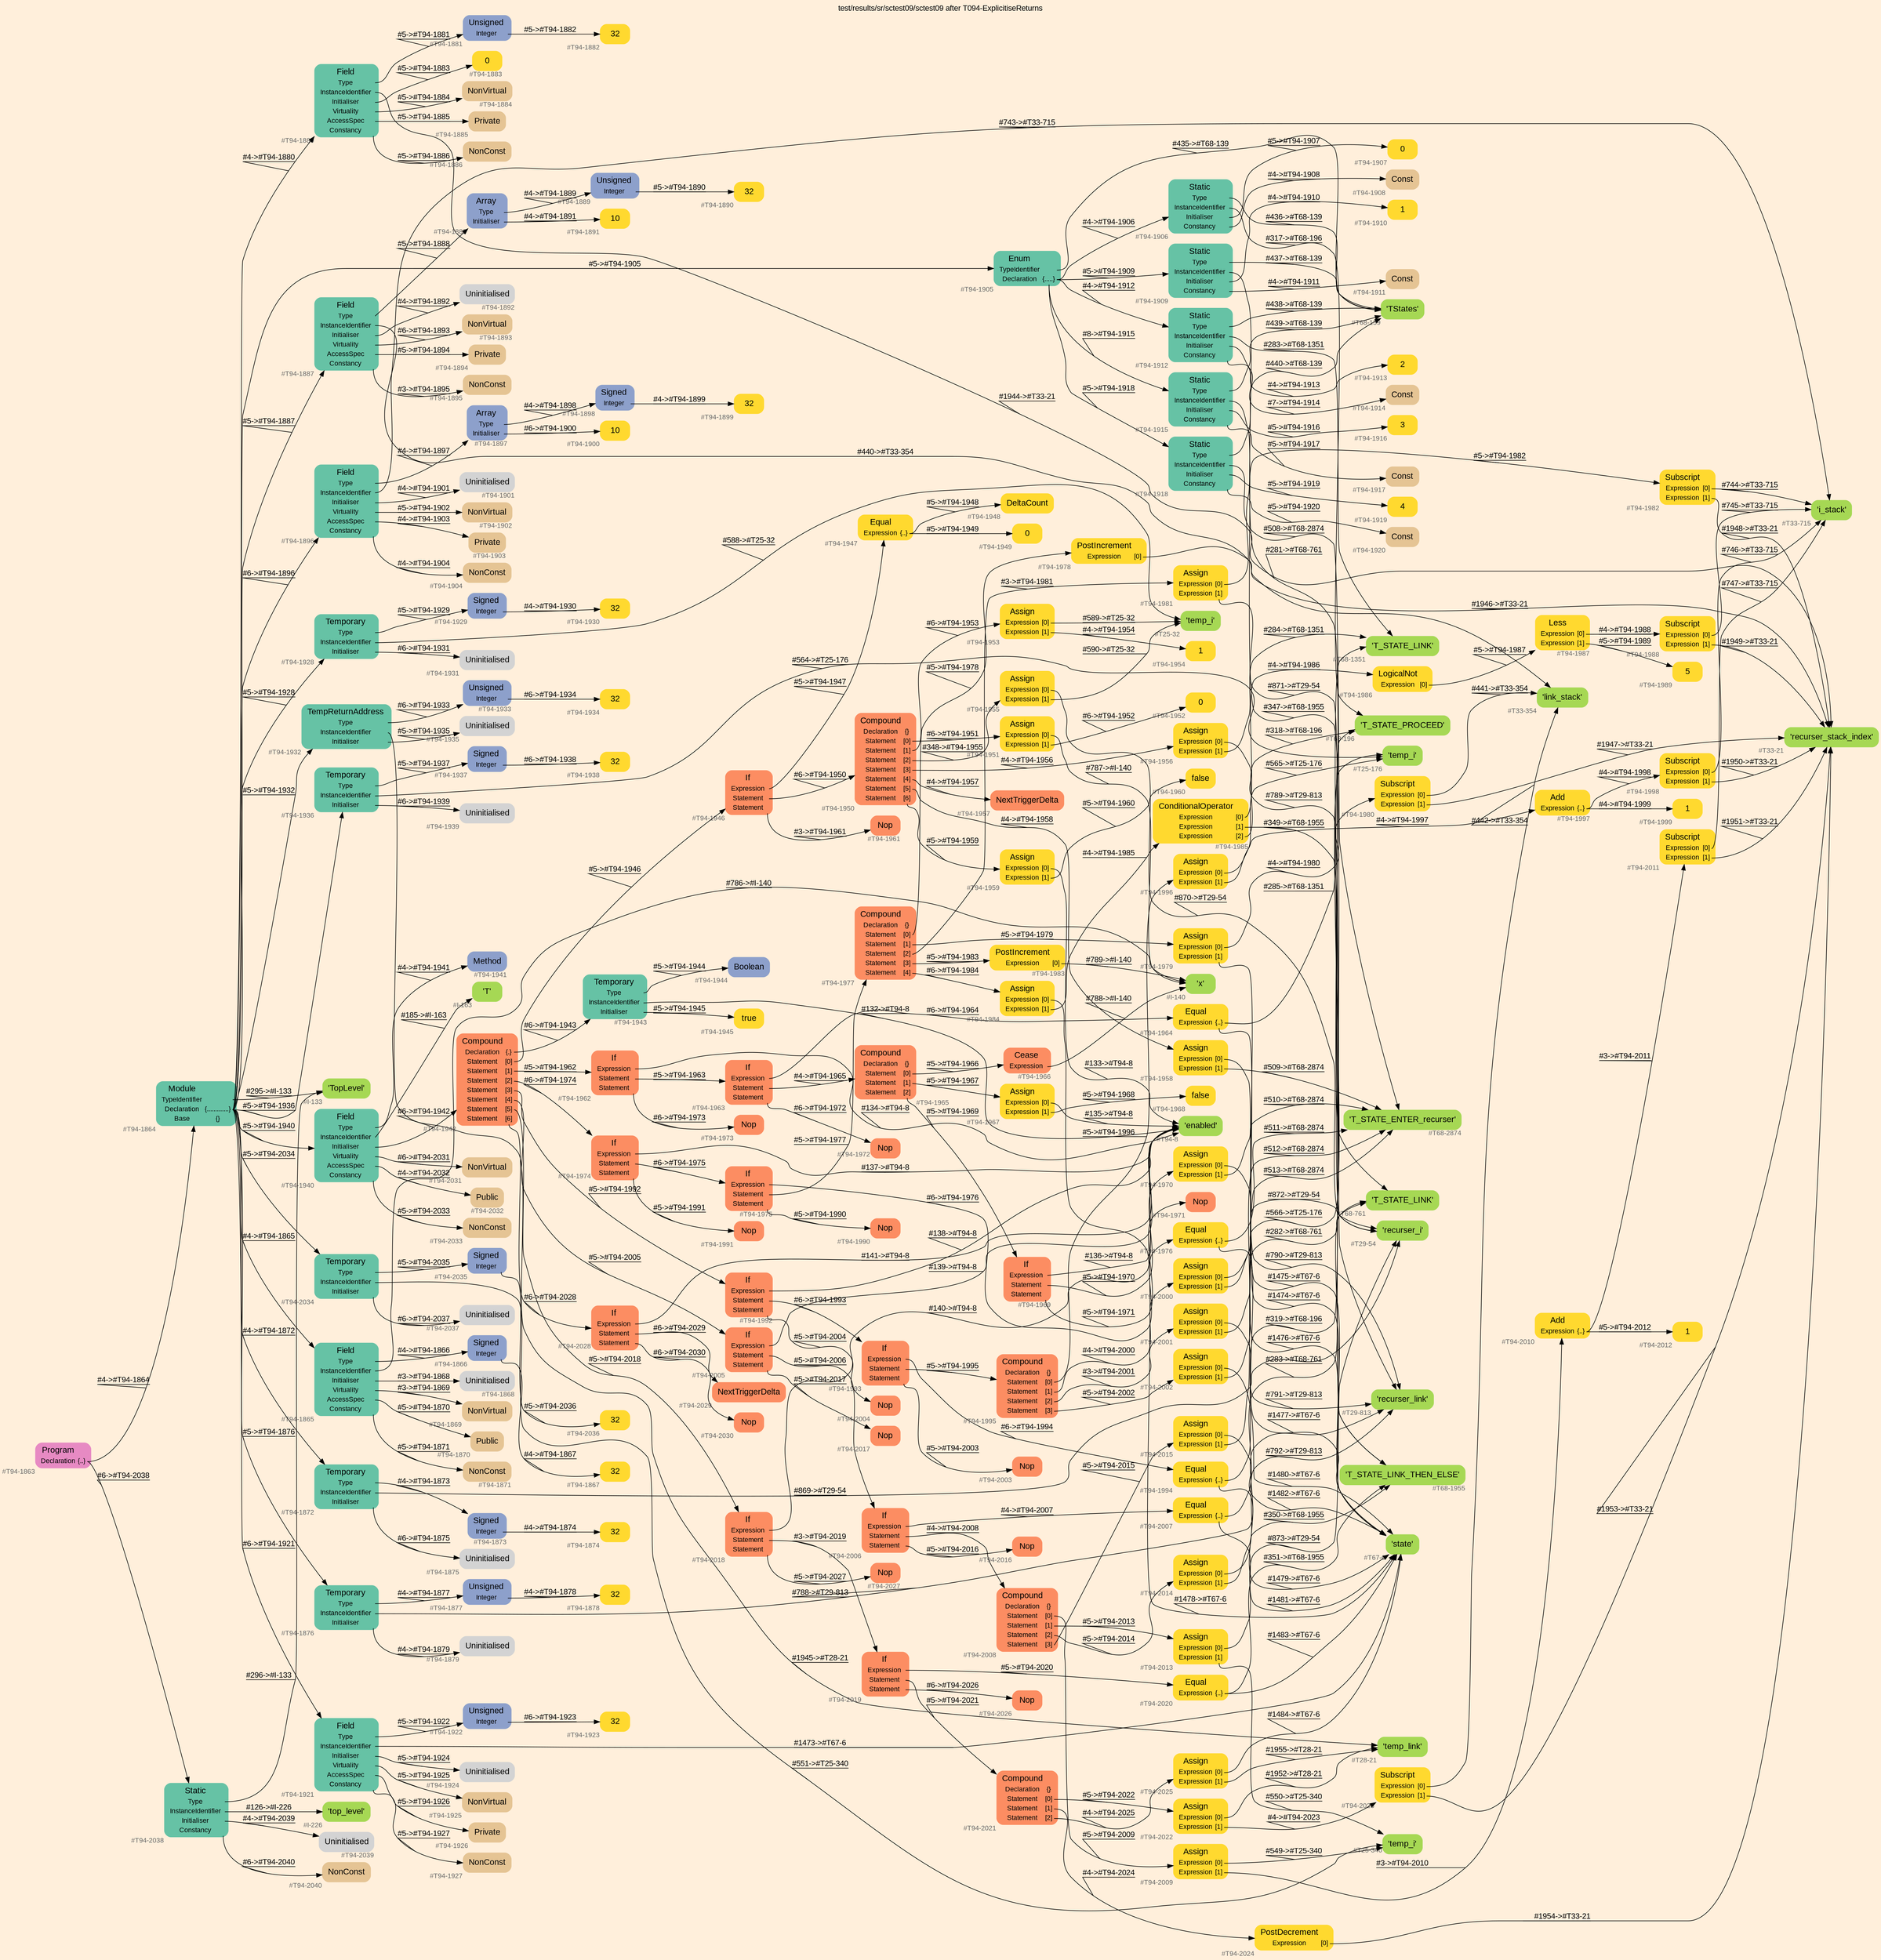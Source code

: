 digraph "test/results/sr/sctest09/sctest09 after T094-ExplicitiseReturns" {
label = "test/results/sr/sctest09/sctest09 after T094-ExplicitiseReturns"
labelloc = t
graph [
    rankdir = "LR"
    ranksep = 0.3
    bgcolor = antiquewhite1
    color = black
    fontcolor = black
    fontname = "Arial"
];
node [
    fontname = "Arial"
];
edge [
    fontname = "Arial"
];

// -------------------- node figure --------------------
// -------- block #T94-1863 ----------
"#T94-1863" [
    fillcolor = "/set28/4"
    xlabel = "#T94-1863"
    fontsize = "12"
    fontcolor = grey40
    shape = "plaintext"
    label = <<TABLE BORDER="0" CELLBORDER="0" CELLSPACING="0">
     <TR><TD><FONT COLOR="black" POINT-SIZE="15">Program</FONT></TD></TR>
     <TR><TD><FONT COLOR="black" POINT-SIZE="12">Declaration</FONT></TD><TD PORT="port0"><FONT COLOR="black" POINT-SIZE="12">{..}</FONT></TD></TR>
    </TABLE>>
    style = "rounded,filled"
];

// -------- block #T94-1864 ----------
"#T94-1864" [
    fillcolor = "/set28/1"
    xlabel = "#T94-1864"
    fontsize = "12"
    fontcolor = grey40
    shape = "plaintext"
    label = <<TABLE BORDER="0" CELLBORDER="0" CELLSPACING="0">
     <TR><TD><FONT COLOR="black" POINT-SIZE="15">Module</FONT></TD></TR>
     <TR><TD><FONT COLOR="black" POINT-SIZE="12">TypeIdentifier</FONT></TD><TD PORT="port0"></TD></TR>
     <TR><TD><FONT COLOR="black" POINT-SIZE="12">Declaration</FONT></TD><TD PORT="port1"><FONT COLOR="black" POINT-SIZE="12">{.............}</FONT></TD></TR>
     <TR><TD><FONT COLOR="black" POINT-SIZE="12">Base</FONT></TD><TD PORT="port2"><FONT COLOR="black" POINT-SIZE="12">{}</FONT></TD></TR>
    </TABLE>>
    style = "rounded,filled"
];

// -------- block #I-133 ----------
"#I-133" [
    fillcolor = "/set28/5"
    xlabel = "#I-133"
    fontsize = "12"
    fontcolor = grey40
    shape = "plaintext"
    label = <<TABLE BORDER="0" CELLBORDER="0" CELLSPACING="0">
     <TR><TD><FONT COLOR="black" POINT-SIZE="15">'TopLevel'</FONT></TD></TR>
    </TABLE>>
    style = "rounded,filled"
];

// -------- block #T94-1865 ----------
"#T94-1865" [
    fillcolor = "/set28/1"
    xlabel = "#T94-1865"
    fontsize = "12"
    fontcolor = grey40
    shape = "plaintext"
    label = <<TABLE BORDER="0" CELLBORDER="0" CELLSPACING="0">
     <TR><TD><FONT COLOR="black" POINT-SIZE="15">Field</FONT></TD></TR>
     <TR><TD><FONT COLOR="black" POINT-SIZE="12">Type</FONT></TD><TD PORT="port0"></TD></TR>
     <TR><TD><FONT COLOR="black" POINT-SIZE="12">InstanceIdentifier</FONT></TD><TD PORT="port1"></TD></TR>
     <TR><TD><FONT COLOR="black" POINT-SIZE="12">Initialiser</FONT></TD><TD PORT="port2"></TD></TR>
     <TR><TD><FONT COLOR="black" POINT-SIZE="12">Virtuality</FONT></TD><TD PORT="port3"></TD></TR>
     <TR><TD><FONT COLOR="black" POINT-SIZE="12">AccessSpec</FONT></TD><TD PORT="port4"></TD></TR>
     <TR><TD><FONT COLOR="black" POINT-SIZE="12">Constancy</FONT></TD><TD PORT="port5"></TD></TR>
    </TABLE>>
    style = "rounded,filled"
];

// -------- block #T94-1866 ----------
"#T94-1866" [
    fillcolor = "/set28/3"
    xlabel = "#T94-1866"
    fontsize = "12"
    fontcolor = grey40
    shape = "plaintext"
    label = <<TABLE BORDER="0" CELLBORDER="0" CELLSPACING="0">
     <TR><TD><FONT COLOR="black" POINT-SIZE="15">Signed</FONT></TD></TR>
     <TR><TD><FONT COLOR="black" POINT-SIZE="12">Integer</FONT></TD><TD PORT="port0"></TD></TR>
    </TABLE>>
    style = "rounded,filled"
];

// -------- block #T94-1867 ----------
"#T94-1867" [
    fillcolor = "/set28/6"
    xlabel = "#T94-1867"
    fontsize = "12"
    fontcolor = grey40
    shape = "plaintext"
    label = <<TABLE BORDER="0" CELLBORDER="0" CELLSPACING="0">
     <TR><TD><FONT COLOR="black" POINT-SIZE="15">32</FONT></TD></TR>
    </TABLE>>
    style = "rounded,filled"
];

// -------- block #I-140 ----------
"#I-140" [
    fillcolor = "/set28/5"
    xlabel = "#I-140"
    fontsize = "12"
    fontcolor = grey40
    shape = "plaintext"
    label = <<TABLE BORDER="0" CELLBORDER="0" CELLSPACING="0">
     <TR><TD><FONT COLOR="black" POINT-SIZE="15">'x'</FONT></TD></TR>
    </TABLE>>
    style = "rounded,filled"
];

// -------- block #T94-1868 ----------
"#T94-1868" [
    xlabel = "#T94-1868"
    fontsize = "12"
    fontcolor = grey40
    shape = "plaintext"
    label = <<TABLE BORDER="0" CELLBORDER="0" CELLSPACING="0">
     <TR><TD><FONT COLOR="black" POINT-SIZE="15">Uninitialised</FONT></TD></TR>
    </TABLE>>
    style = "rounded,filled"
];

// -------- block #T94-1869 ----------
"#T94-1869" [
    fillcolor = "/set28/7"
    xlabel = "#T94-1869"
    fontsize = "12"
    fontcolor = grey40
    shape = "plaintext"
    label = <<TABLE BORDER="0" CELLBORDER="0" CELLSPACING="0">
     <TR><TD><FONT COLOR="black" POINT-SIZE="15">NonVirtual</FONT></TD></TR>
    </TABLE>>
    style = "rounded,filled"
];

// -------- block #T94-1870 ----------
"#T94-1870" [
    fillcolor = "/set28/7"
    xlabel = "#T94-1870"
    fontsize = "12"
    fontcolor = grey40
    shape = "plaintext"
    label = <<TABLE BORDER="0" CELLBORDER="0" CELLSPACING="0">
     <TR><TD><FONT COLOR="black" POINT-SIZE="15">Public</FONT></TD></TR>
    </TABLE>>
    style = "rounded,filled"
];

// -------- block #T94-1871 ----------
"#T94-1871" [
    fillcolor = "/set28/7"
    xlabel = "#T94-1871"
    fontsize = "12"
    fontcolor = grey40
    shape = "plaintext"
    label = <<TABLE BORDER="0" CELLBORDER="0" CELLSPACING="0">
     <TR><TD><FONT COLOR="black" POINT-SIZE="15">NonConst</FONT></TD></TR>
    </TABLE>>
    style = "rounded,filled"
];

// -------- block #T94-1872 ----------
"#T94-1872" [
    fillcolor = "/set28/1"
    xlabel = "#T94-1872"
    fontsize = "12"
    fontcolor = grey40
    shape = "plaintext"
    label = <<TABLE BORDER="0" CELLBORDER="0" CELLSPACING="0">
     <TR><TD><FONT COLOR="black" POINT-SIZE="15">Temporary</FONT></TD></TR>
     <TR><TD><FONT COLOR="black" POINT-SIZE="12">Type</FONT></TD><TD PORT="port0"></TD></TR>
     <TR><TD><FONT COLOR="black" POINT-SIZE="12">InstanceIdentifier</FONT></TD><TD PORT="port1"></TD></TR>
     <TR><TD><FONT COLOR="black" POINT-SIZE="12">Initialiser</FONT></TD><TD PORT="port2"></TD></TR>
    </TABLE>>
    style = "rounded,filled"
];

// -------- block #T94-1873 ----------
"#T94-1873" [
    fillcolor = "/set28/3"
    xlabel = "#T94-1873"
    fontsize = "12"
    fontcolor = grey40
    shape = "plaintext"
    label = <<TABLE BORDER="0" CELLBORDER="0" CELLSPACING="0">
     <TR><TD><FONT COLOR="black" POINT-SIZE="15">Signed</FONT></TD></TR>
     <TR><TD><FONT COLOR="black" POINT-SIZE="12">Integer</FONT></TD><TD PORT="port0"></TD></TR>
    </TABLE>>
    style = "rounded,filled"
];

// -------- block #T94-1874 ----------
"#T94-1874" [
    fillcolor = "/set28/6"
    xlabel = "#T94-1874"
    fontsize = "12"
    fontcolor = grey40
    shape = "plaintext"
    label = <<TABLE BORDER="0" CELLBORDER="0" CELLSPACING="0">
     <TR><TD><FONT COLOR="black" POINT-SIZE="15">32</FONT></TD></TR>
    </TABLE>>
    style = "rounded,filled"
];

// -------- block #T29-54 ----------
"#T29-54" [
    fillcolor = "/set28/5"
    xlabel = "#T29-54"
    fontsize = "12"
    fontcolor = grey40
    shape = "plaintext"
    label = <<TABLE BORDER="0" CELLBORDER="0" CELLSPACING="0">
     <TR><TD><FONT COLOR="black" POINT-SIZE="15">'recurser_i'</FONT></TD></TR>
    </TABLE>>
    style = "rounded,filled"
];

// -------- block #T94-1875 ----------
"#T94-1875" [
    xlabel = "#T94-1875"
    fontsize = "12"
    fontcolor = grey40
    shape = "plaintext"
    label = <<TABLE BORDER="0" CELLBORDER="0" CELLSPACING="0">
     <TR><TD><FONT COLOR="black" POINT-SIZE="15">Uninitialised</FONT></TD></TR>
    </TABLE>>
    style = "rounded,filled"
];

// -------- block #T94-1876 ----------
"#T94-1876" [
    fillcolor = "/set28/1"
    xlabel = "#T94-1876"
    fontsize = "12"
    fontcolor = grey40
    shape = "plaintext"
    label = <<TABLE BORDER="0" CELLBORDER="0" CELLSPACING="0">
     <TR><TD><FONT COLOR="black" POINT-SIZE="15">Temporary</FONT></TD></TR>
     <TR><TD><FONT COLOR="black" POINT-SIZE="12">Type</FONT></TD><TD PORT="port0"></TD></TR>
     <TR><TD><FONT COLOR="black" POINT-SIZE="12">InstanceIdentifier</FONT></TD><TD PORT="port1"></TD></TR>
     <TR><TD><FONT COLOR="black" POINT-SIZE="12">Initialiser</FONT></TD><TD PORT="port2"></TD></TR>
    </TABLE>>
    style = "rounded,filled"
];

// -------- block #T94-1877 ----------
"#T94-1877" [
    fillcolor = "/set28/3"
    xlabel = "#T94-1877"
    fontsize = "12"
    fontcolor = grey40
    shape = "plaintext"
    label = <<TABLE BORDER="0" CELLBORDER="0" CELLSPACING="0">
     <TR><TD><FONT COLOR="black" POINT-SIZE="15">Unsigned</FONT></TD></TR>
     <TR><TD><FONT COLOR="black" POINT-SIZE="12">Integer</FONT></TD><TD PORT="port0"></TD></TR>
    </TABLE>>
    style = "rounded,filled"
];

// -------- block #T94-1878 ----------
"#T94-1878" [
    fillcolor = "/set28/6"
    xlabel = "#T94-1878"
    fontsize = "12"
    fontcolor = grey40
    shape = "plaintext"
    label = <<TABLE BORDER="0" CELLBORDER="0" CELLSPACING="0">
     <TR><TD><FONT COLOR="black" POINT-SIZE="15">32</FONT></TD></TR>
    </TABLE>>
    style = "rounded,filled"
];

// -------- block #T29-813 ----------
"#T29-813" [
    fillcolor = "/set28/5"
    xlabel = "#T29-813"
    fontsize = "12"
    fontcolor = grey40
    shape = "plaintext"
    label = <<TABLE BORDER="0" CELLBORDER="0" CELLSPACING="0">
     <TR><TD><FONT COLOR="black" POINT-SIZE="15">'recurser_link'</FONT></TD></TR>
    </TABLE>>
    style = "rounded,filled"
];

// -------- block #T94-1879 ----------
"#T94-1879" [
    xlabel = "#T94-1879"
    fontsize = "12"
    fontcolor = grey40
    shape = "plaintext"
    label = <<TABLE BORDER="0" CELLBORDER="0" CELLSPACING="0">
     <TR><TD><FONT COLOR="black" POINT-SIZE="15">Uninitialised</FONT></TD></TR>
    </TABLE>>
    style = "rounded,filled"
];

// -------- block #T94-1880 ----------
"#T94-1880" [
    fillcolor = "/set28/1"
    xlabel = "#T94-1880"
    fontsize = "12"
    fontcolor = grey40
    shape = "plaintext"
    label = <<TABLE BORDER="0" CELLBORDER="0" CELLSPACING="0">
     <TR><TD><FONT COLOR="black" POINT-SIZE="15">Field</FONT></TD></TR>
     <TR><TD><FONT COLOR="black" POINT-SIZE="12">Type</FONT></TD><TD PORT="port0"></TD></TR>
     <TR><TD><FONT COLOR="black" POINT-SIZE="12">InstanceIdentifier</FONT></TD><TD PORT="port1"></TD></TR>
     <TR><TD><FONT COLOR="black" POINT-SIZE="12">Initialiser</FONT></TD><TD PORT="port2"></TD></TR>
     <TR><TD><FONT COLOR="black" POINT-SIZE="12">Virtuality</FONT></TD><TD PORT="port3"></TD></TR>
     <TR><TD><FONT COLOR="black" POINT-SIZE="12">AccessSpec</FONT></TD><TD PORT="port4"></TD></TR>
     <TR><TD><FONT COLOR="black" POINT-SIZE="12">Constancy</FONT></TD><TD PORT="port5"></TD></TR>
    </TABLE>>
    style = "rounded,filled"
];

// -------- block #T94-1881 ----------
"#T94-1881" [
    fillcolor = "/set28/3"
    xlabel = "#T94-1881"
    fontsize = "12"
    fontcolor = grey40
    shape = "plaintext"
    label = <<TABLE BORDER="0" CELLBORDER="0" CELLSPACING="0">
     <TR><TD><FONT COLOR="black" POINT-SIZE="15">Unsigned</FONT></TD></TR>
     <TR><TD><FONT COLOR="black" POINT-SIZE="12">Integer</FONT></TD><TD PORT="port0"></TD></TR>
    </TABLE>>
    style = "rounded,filled"
];

// -------- block #T94-1882 ----------
"#T94-1882" [
    fillcolor = "/set28/6"
    xlabel = "#T94-1882"
    fontsize = "12"
    fontcolor = grey40
    shape = "plaintext"
    label = <<TABLE BORDER="0" CELLBORDER="0" CELLSPACING="0">
     <TR><TD><FONT COLOR="black" POINT-SIZE="15">32</FONT></TD></TR>
    </TABLE>>
    style = "rounded,filled"
];

// -------- block #T33-21 ----------
"#T33-21" [
    fillcolor = "/set28/5"
    xlabel = "#T33-21"
    fontsize = "12"
    fontcolor = grey40
    shape = "plaintext"
    label = <<TABLE BORDER="0" CELLBORDER="0" CELLSPACING="0">
     <TR><TD><FONT COLOR="black" POINT-SIZE="15">'recurser_stack_index'</FONT></TD></TR>
    </TABLE>>
    style = "rounded,filled"
];

// -------- block #T94-1883 ----------
"#T94-1883" [
    fillcolor = "/set28/6"
    xlabel = "#T94-1883"
    fontsize = "12"
    fontcolor = grey40
    shape = "plaintext"
    label = <<TABLE BORDER="0" CELLBORDER="0" CELLSPACING="0">
     <TR><TD><FONT COLOR="black" POINT-SIZE="15">0</FONT></TD></TR>
    </TABLE>>
    style = "rounded,filled"
];

// -------- block #T94-1884 ----------
"#T94-1884" [
    fillcolor = "/set28/7"
    xlabel = "#T94-1884"
    fontsize = "12"
    fontcolor = grey40
    shape = "plaintext"
    label = <<TABLE BORDER="0" CELLBORDER="0" CELLSPACING="0">
     <TR><TD><FONT COLOR="black" POINT-SIZE="15">NonVirtual</FONT></TD></TR>
    </TABLE>>
    style = "rounded,filled"
];

// -------- block #T94-1885 ----------
"#T94-1885" [
    fillcolor = "/set28/7"
    xlabel = "#T94-1885"
    fontsize = "12"
    fontcolor = grey40
    shape = "plaintext"
    label = <<TABLE BORDER="0" CELLBORDER="0" CELLSPACING="0">
     <TR><TD><FONT COLOR="black" POINT-SIZE="15">Private</FONT></TD></TR>
    </TABLE>>
    style = "rounded,filled"
];

// -------- block #T94-1886 ----------
"#T94-1886" [
    fillcolor = "/set28/7"
    xlabel = "#T94-1886"
    fontsize = "12"
    fontcolor = grey40
    shape = "plaintext"
    label = <<TABLE BORDER="0" CELLBORDER="0" CELLSPACING="0">
     <TR><TD><FONT COLOR="black" POINT-SIZE="15">NonConst</FONT></TD></TR>
    </TABLE>>
    style = "rounded,filled"
];

// -------- block #T94-1887 ----------
"#T94-1887" [
    fillcolor = "/set28/1"
    xlabel = "#T94-1887"
    fontsize = "12"
    fontcolor = grey40
    shape = "plaintext"
    label = <<TABLE BORDER="0" CELLBORDER="0" CELLSPACING="0">
     <TR><TD><FONT COLOR="black" POINT-SIZE="15">Field</FONT></TD></TR>
     <TR><TD><FONT COLOR="black" POINT-SIZE="12">Type</FONT></TD><TD PORT="port0"></TD></TR>
     <TR><TD><FONT COLOR="black" POINT-SIZE="12">InstanceIdentifier</FONT></TD><TD PORT="port1"></TD></TR>
     <TR><TD><FONT COLOR="black" POINT-SIZE="12">Initialiser</FONT></TD><TD PORT="port2"></TD></TR>
     <TR><TD><FONT COLOR="black" POINT-SIZE="12">Virtuality</FONT></TD><TD PORT="port3"></TD></TR>
     <TR><TD><FONT COLOR="black" POINT-SIZE="12">AccessSpec</FONT></TD><TD PORT="port4"></TD></TR>
     <TR><TD><FONT COLOR="black" POINT-SIZE="12">Constancy</FONT></TD><TD PORT="port5"></TD></TR>
    </TABLE>>
    style = "rounded,filled"
];

// -------- block #T94-1888 ----------
"#T94-1888" [
    fillcolor = "/set28/3"
    xlabel = "#T94-1888"
    fontsize = "12"
    fontcolor = grey40
    shape = "plaintext"
    label = <<TABLE BORDER="0" CELLBORDER="0" CELLSPACING="0">
     <TR><TD><FONT COLOR="black" POINT-SIZE="15">Array</FONT></TD></TR>
     <TR><TD><FONT COLOR="black" POINT-SIZE="12">Type</FONT></TD><TD PORT="port0"></TD></TR>
     <TR><TD><FONT COLOR="black" POINT-SIZE="12">Initialiser</FONT></TD><TD PORT="port1"></TD></TR>
    </TABLE>>
    style = "rounded,filled"
];

// -------- block #T94-1889 ----------
"#T94-1889" [
    fillcolor = "/set28/3"
    xlabel = "#T94-1889"
    fontsize = "12"
    fontcolor = grey40
    shape = "plaintext"
    label = <<TABLE BORDER="0" CELLBORDER="0" CELLSPACING="0">
     <TR><TD><FONT COLOR="black" POINT-SIZE="15">Unsigned</FONT></TD></TR>
     <TR><TD><FONT COLOR="black" POINT-SIZE="12">Integer</FONT></TD><TD PORT="port0"></TD></TR>
    </TABLE>>
    style = "rounded,filled"
];

// -------- block #T94-1890 ----------
"#T94-1890" [
    fillcolor = "/set28/6"
    xlabel = "#T94-1890"
    fontsize = "12"
    fontcolor = grey40
    shape = "plaintext"
    label = <<TABLE BORDER="0" CELLBORDER="0" CELLSPACING="0">
     <TR><TD><FONT COLOR="black" POINT-SIZE="15">32</FONT></TD></TR>
    </TABLE>>
    style = "rounded,filled"
];

// -------- block #T94-1891 ----------
"#T94-1891" [
    fillcolor = "/set28/6"
    xlabel = "#T94-1891"
    fontsize = "12"
    fontcolor = grey40
    shape = "plaintext"
    label = <<TABLE BORDER="0" CELLBORDER="0" CELLSPACING="0">
     <TR><TD><FONT COLOR="black" POINT-SIZE="15">10</FONT></TD></TR>
    </TABLE>>
    style = "rounded,filled"
];

// -------- block #T33-354 ----------
"#T33-354" [
    fillcolor = "/set28/5"
    xlabel = "#T33-354"
    fontsize = "12"
    fontcolor = grey40
    shape = "plaintext"
    label = <<TABLE BORDER="0" CELLBORDER="0" CELLSPACING="0">
     <TR><TD><FONT COLOR="black" POINT-SIZE="15">'link_stack'</FONT></TD></TR>
    </TABLE>>
    style = "rounded,filled"
];

// -------- block #T94-1892 ----------
"#T94-1892" [
    xlabel = "#T94-1892"
    fontsize = "12"
    fontcolor = grey40
    shape = "plaintext"
    label = <<TABLE BORDER="0" CELLBORDER="0" CELLSPACING="0">
     <TR><TD><FONT COLOR="black" POINT-SIZE="15">Uninitialised</FONT></TD></TR>
    </TABLE>>
    style = "rounded,filled"
];

// -------- block #T94-1893 ----------
"#T94-1893" [
    fillcolor = "/set28/7"
    xlabel = "#T94-1893"
    fontsize = "12"
    fontcolor = grey40
    shape = "plaintext"
    label = <<TABLE BORDER="0" CELLBORDER="0" CELLSPACING="0">
     <TR><TD><FONT COLOR="black" POINT-SIZE="15">NonVirtual</FONT></TD></TR>
    </TABLE>>
    style = "rounded,filled"
];

// -------- block #T94-1894 ----------
"#T94-1894" [
    fillcolor = "/set28/7"
    xlabel = "#T94-1894"
    fontsize = "12"
    fontcolor = grey40
    shape = "plaintext"
    label = <<TABLE BORDER="0" CELLBORDER="0" CELLSPACING="0">
     <TR><TD><FONT COLOR="black" POINT-SIZE="15">Private</FONT></TD></TR>
    </TABLE>>
    style = "rounded,filled"
];

// -------- block #T94-1895 ----------
"#T94-1895" [
    fillcolor = "/set28/7"
    xlabel = "#T94-1895"
    fontsize = "12"
    fontcolor = grey40
    shape = "plaintext"
    label = <<TABLE BORDER="0" CELLBORDER="0" CELLSPACING="0">
     <TR><TD><FONT COLOR="black" POINT-SIZE="15">NonConst</FONT></TD></TR>
    </TABLE>>
    style = "rounded,filled"
];

// -------- block #T94-1896 ----------
"#T94-1896" [
    fillcolor = "/set28/1"
    xlabel = "#T94-1896"
    fontsize = "12"
    fontcolor = grey40
    shape = "plaintext"
    label = <<TABLE BORDER="0" CELLBORDER="0" CELLSPACING="0">
     <TR><TD><FONT COLOR="black" POINT-SIZE="15">Field</FONT></TD></TR>
     <TR><TD><FONT COLOR="black" POINT-SIZE="12">Type</FONT></TD><TD PORT="port0"></TD></TR>
     <TR><TD><FONT COLOR="black" POINT-SIZE="12">InstanceIdentifier</FONT></TD><TD PORT="port1"></TD></TR>
     <TR><TD><FONT COLOR="black" POINT-SIZE="12">Initialiser</FONT></TD><TD PORT="port2"></TD></TR>
     <TR><TD><FONT COLOR="black" POINT-SIZE="12">Virtuality</FONT></TD><TD PORT="port3"></TD></TR>
     <TR><TD><FONT COLOR="black" POINT-SIZE="12">AccessSpec</FONT></TD><TD PORT="port4"></TD></TR>
     <TR><TD><FONT COLOR="black" POINT-SIZE="12">Constancy</FONT></TD><TD PORT="port5"></TD></TR>
    </TABLE>>
    style = "rounded,filled"
];

// -------- block #T94-1897 ----------
"#T94-1897" [
    fillcolor = "/set28/3"
    xlabel = "#T94-1897"
    fontsize = "12"
    fontcolor = grey40
    shape = "plaintext"
    label = <<TABLE BORDER="0" CELLBORDER="0" CELLSPACING="0">
     <TR><TD><FONT COLOR="black" POINT-SIZE="15">Array</FONT></TD></TR>
     <TR><TD><FONT COLOR="black" POINT-SIZE="12">Type</FONT></TD><TD PORT="port0"></TD></TR>
     <TR><TD><FONT COLOR="black" POINT-SIZE="12">Initialiser</FONT></TD><TD PORT="port1"></TD></TR>
    </TABLE>>
    style = "rounded,filled"
];

// -------- block #T94-1898 ----------
"#T94-1898" [
    fillcolor = "/set28/3"
    xlabel = "#T94-1898"
    fontsize = "12"
    fontcolor = grey40
    shape = "plaintext"
    label = <<TABLE BORDER="0" CELLBORDER="0" CELLSPACING="0">
     <TR><TD><FONT COLOR="black" POINT-SIZE="15">Signed</FONT></TD></TR>
     <TR><TD><FONT COLOR="black" POINT-SIZE="12">Integer</FONT></TD><TD PORT="port0"></TD></TR>
    </TABLE>>
    style = "rounded,filled"
];

// -------- block #T94-1899 ----------
"#T94-1899" [
    fillcolor = "/set28/6"
    xlabel = "#T94-1899"
    fontsize = "12"
    fontcolor = grey40
    shape = "plaintext"
    label = <<TABLE BORDER="0" CELLBORDER="0" CELLSPACING="0">
     <TR><TD><FONT COLOR="black" POINT-SIZE="15">32</FONT></TD></TR>
    </TABLE>>
    style = "rounded,filled"
];

// -------- block #T94-1900 ----------
"#T94-1900" [
    fillcolor = "/set28/6"
    xlabel = "#T94-1900"
    fontsize = "12"
    fontcolor = grey40
    shape = "plaintext"
    label = <<TABLE BORDER="0" CELLBORDER="0" CELLSPACING="0">
     <TR><TD><FONT COLOR="black" POINT-SIZE="15">10</FONT></TD></TR>
    </TABLE>>
    style = "rounded,filled"
];

// -------- block #T33-715 ----------
"#T33-715" [
    fillcolor = "/set28/5"
    xlabel = "#T33-715"
    fontsize = "12"
    fontcolor = grey40
    shape = "plaintext"
    label = <<TABLE BORDER="0" CELLBORDER="0" CELLSPACING="0">
     <TR><TD><FONT COLOR="black" POINT-SIZE="15">'i_stack'</FONT></TD></TR>
    </TABLE>>
    style = "rounded,filled"
];

// -------- block #T94-1901 ----------
"#T94-1901" [
    xlabel = "#T94-1901"
    fontsize = "12"
    fontcolor = grey40
    shape = "plaintext"
    label = <<TABLE BORDER="0" CELLBORDER="0" CELLSPACING="0">
     <TR><TD><FONT COLOR="black" POINT-SIZE="15">Uninitialised</FONT></TD></TR>
    </TABLE>>
    style = "rounded,filled"
];

// -------- block #T94-1902 ----------
"#T94-1902" [
    fillcolor = "/set28/7"
    xlabel = "#T94-1902"
    fontsize = "12"
    fontcolor = grey40
    shape = "plaintext"
    label = <<TABLE BORDER="0" CELLBORDER="0" CELLSPACING="0">
     <TR><TD><FONT COLOR="black" POINT-SIZE="15">NonVirtual</FONT></TD></TR>
    </TABLE>>
    style = "rounded,filled"
];

// -------- block #T94-1903 ----------
"#T94-1903" [
    fillcolor = "/set28/7"
    xlabel = "#T94-1903"
    fontsize = "12"
    fontcolor = grey40
    shape = "plaintext"
    label = <<TABLE BORDER="0" CELLBORDER="0" CELLSPACING="0">
     <TR><TD><FONT COLOR="black" POINT-SIZE="15">Private</FONT></TD></TR>
    </TABLE>>
    style = "rounded,filled"
];

// -------- block #T94-1904 ----------
"#T94-1904" [
    fillcolor = "/set28/7"
    xlabel = "#T94-1904"
    fontsize = "12"
    fontcolor = grey40
    shape = "plaintext"
    label = <<TABLE BORDER="0" CELLBORDER="0" CELLSPACING="0">
     <TR><TD><FONT COLOR="black" POINT-SIZE="15">NonConst</FONT></TD></TR>
    </TABLE>>
    style = "rounded,filled"
];

// -------- block #T94-1905 ----------
"#T94-1905" [
    fillcolor = "/set28/1"
    xlabel = "#T94-1905"
    fontsize = "12"
    fontcolor = grey40
    shape = "plaintext"
    label = <<TABLE BORDER="0" CELLBORDER="0" CELLSPACING="0">
     <TR><TD><FONT COLOR="black" POINT-SIZE="15">Enum</FONT></TD></TR>
     <TR><TD><FONT COLOR="black" POINT-SIZE="12">TypeIdentifier</FONT></TD><TD PORT="port0"></TD></TR>
     <TR><TD><FONT COLOR="black" POINT-SIZE="12">Declaration</FONT></TD><TD PORT="port1"><FONT COLOR="black" POINT-SIZE="12">{.....}</FONT></TD></TR>
    </TABLE>>
    style = "rounded,filled"
];

// -------- block #T68-139 ----------
"#T68-139" [
    fillcolor = "/set28/5"
    xlabel = "#T68-139"
    fontsize = "12"
    fontcolor = grey40
    shape = "plaintext"
    label = <<TABLE BORDER="0" CELLBORDER="0" CELLSPACING="0">
     <TR><TD><FONT COLOR="black" POINT-SIZE="15">'TStates'</FONT></TD></TR>
    </TABLE>>
    style = "rounded,filled"
];

// -------- block #T94-1906 ----------
"#T94-1906" [
    fillcolor = "/set28/1"
    xlabel = "#T94-1906"
    fontsize = "12"
    fontcolor = grey40
    shape = "plaintext"
    label = <<TABLE BORDER="0" CELLBORDER="0" CELLSPACING="0">
     <TR><TD><FONT COLOR="black" POINT-SIZE="15">Static</FONT></TD></TR>
     <TR><TD><FONT COLOR="black" POINT-SIZE="12">Type</FONT></TD><TD PORT="port0"></TD></TR>
     <TR><TD><FONT COLOR="black" POINT-SIZE="12">InstanceIdentifier</FONT></TD><TD PORT="port1"></TD></TR>
     <TR><TD><FONT COLOR="black" POINT-SIZE="12">Initialiser</FONT></TD><TD PORT="port2"></TD></TR>
     <TR><TD><FONT COLOR="black" POINT-SIZE="12">Constancy</FONT></TD><TD PORT="port3"></TD></TR>
    </TABLE>>
    style = "rounded,filled"
];

// -------- block #T68-196 ----------
"#T68-196" [
    fillcolor = "/set28/5"
    xlabel = "#T68-196"
    fontsize = "12"
    fontcolor = grey40
    shape = "plaintext"
    label = <<TABLE BORDER="0" CELLBORDER="0" CELLSPACING="0">
     <TR><TD><FONT COLOR="black" POINT-SIZE="15">'T_STATE_PROCEED'</FONT></TD></TR>
    </TABLE>>
    style = "rounded,filled"
];

// -------- block #T94-1907 ----------
"#T94-1907" [
    fillcolor = "/set28/6"
    xlabel = "#T94-1907"
    fontsize = "12"
    fontcolor = grey40
    shape = "plaintext"
    label = <<TABLE BORDER="0" CELLBORDER="0" CELLSPACING="0">
     <TR><TD><FONT COLOR="black" POINT-SIZE="15">0</FONT></TD></TR>
    </TABLE>>
    style = "rounded,filled"
];

// -------- block #T94-1908 ----------
"#T94-1908" [
    fillcolor = "/set28/7"
    xlabel = "#T94-1908"
    fontsize = "12"
    fontcolor = grey40
    shape = "plaintext"
    label = <<TABLE BORDER="0" CELLBORDER="0" CELLSPACING="0">
     <TR><TD><FONT COLOR="black" POINT-SIZE="15">Const</FONT></TD></TR>
    </TABLE>>
    style = "rounded,filled"
];

// -------- block #T94-1909 ----------
"#T94-1909" [
    fillcolor = "/set28/1"
    xlabel = "#T94-1909"
    fontsize = "12"
    fontcolor = grey40
    shape = "plaintext"
    label = <<TABLE BORDER="0" CELLBORDER="0" CELLSPACING="0">
     <TR><TD><FONT COLOR="black" POINT-SIZE="15">Static</FONT></TD></TR>
     <TR><TD><FONT COLOR="black" POINT-SIZE="12">Type</FONT></TD><TD PORT="port0"></TD></TR>
     <TR><TD><FONT COLOR="black" POINT-SIZE="12">InstanceIdentifier</FONT></TD><TD PORT="port1"></TD></TR>
     <TR><TD><FONT COLOR="black" POINT-SIZE="12">Initialiser</FONT></TD><TD PORT="port2"></TD></TR>
     <TR><TD><FONT COLOR="black" POINT-SIZE="12">Constancy</FONT></TD><TD PORT="port3"></TD></TR>
    </TABLE>>
    style = "rounded,filled"
];

// -------- block #T68-761 ----------
"#T68-761" [
    fillcolor = "/set28/5"
    xlabel = "#T68-761"
    fontsize = "12"
    fontcolor = grey40
    shape = "plaintext"
    label = <<TABLE BORDER="0" CELLBORDER="0" CELLSPACING="0">
     <TR><TD><FONT COLOR="black" POINT-SIZE="15">'T_STATE_LINK'</FONT></TD></TR>
    </TABLE>>
    style = "rounded,filled"
];

// -------- block #T94-1910 ----------
"#T94-1910" [
    fillcolor = "/set28/6"
    xlabel = "#T94-1910"
    fontsize = "12"
    fontcolor = grey40
    shape = "plaintext"
    label = <<TABLE BORDER="0" CELLBORDER="0" CELLSPACING="0">
     <TR><TD><FONT COLOR="black" POINT-SIZE="15">1</FONT></TD></TR>
    </TABLE>>
    style = "rounded,filled"
];

// -------- block #T94-1911 ----------
"#T94-1911" [
    fillcolor = "/set28/7"
    xlabel = "#T94-1911"
    fontsize = "12"
    fontcolor = grey40
    shape = "plaintext"
    label = <<TABLE BORDER="0" CELLBORDER="0" CELLSPACING="0">
     <TR><TD><FONT COLOR="black" POINT-SIZE="15">Const</FONT></TD></TR>
    </TABLE>>
    style = "rounded,filled"
];

// -------- block #T94-1912 ----------
"#T94-1912" [
    fillcolor = "/set28/1"
    xlabel = "#T94-1912"
    fontsize = "12"
    fontcolor = grey40
    shape = "plaintext"
    label = <<TABLE BORDER="0" CELLBORDER="0" CELLSPACING="0">
     <TR><TD><FONT COLOR="black" POINT-SIZE="15">Static</FONT></TD></TR>
     <TR><TD><FONT COLOR="black" POINT-SIZE="12">Type</FONT></TD><TD PORT="port0"></TD></TR>
     <TR><TD><FONT COLOR="black" POINT-SIZE="12">InstanceIdentifier</FONT></TD><TD PORT="port1"></TD></TR>
     <TR><TD><FONT COLOR="black" POINT-SIZE="12">Initialiser</FONT></TD><TD PORT="port2"></TD></TR>
     <TR><TD><FONT COLOR="black" POINT-SIZE="12">Constancy</FONT></TD><TD PORT="port3"></TD></TR>
    </TABLE>>
    style = "rounded,filled"
];

// -------- block #T68-1351 ----------
"#T68-1351" [
    fillcolor = "/set28/5"
    xlabel = "#T68-1351"
    fontsize = "12"
    fontcolor = grey40
    shape = "plaintext"
    label = <<TABLE BORDER="0" CELLBORDER="0" CELLSPACING="0">
     <TR><TD><FONT COLOR="black" POINT-SIZE="15">'T_STATE_LINK'</FONT></TD></TR>
    </TABLE>>
    style = "rounded,filled"
];

// -------- block #T94-1913 ----------
"#T94-1913" [
    fillcolor = "/set28/6"
    xlabel = "#T94-1913"
    fontsize = "12"
    fontcolor = grey40
    shape = "plaintext"
    label = <<TABLE BORDER="0" CELLBORDER="0" CELLSPACING="0">
     <TR><TD><FONT COLOR="black" POINT-SIZE="15">2</FONT></TD></TR>
    </TABLE>>
    style = "rounded,filled"
];

// -------- block #T94-1914 ----------
"#T94-1914" [
    fillcolor = "/set28/7"
    xlabel = "#T94-1914"
    fontsize = "12"
    fontcolor = grey40
    shape = "plaintext"
    label = <<TABLE BORDER="0" CELLBORDER="0" CELLSPACING="0">
     <TR><TD><FONT COLOR="black" POINT-SIZE="15">Const</FONT></TD></TR>
    </TABLE>>
    style = "rounded,filled"
];

// -------- block #T94-1915 ----------
"#T94-1915" [
    fillcolor = "/set28/1"
    xlabel = "#T94-1915"
    fontsize = "12"
    fontcolor = grey40
    shape = "plaintext"
    label = <<TABLE BORDER="0" CELLBORDER="0" CELLSPACING="0">
     <TR><TD><FONT COLOR="black" POINT-SIZE="15">Static</FONT></TD></TR>
     <TR><TD><FONT COLOR="black" POINT-SIZE="12">Type</FONT></TD><TD PORT="port0"></TD></TR>
     <TR><TD><FONT COLOR="black" POINT-SIZE="12">InstanceIdentifier</FONT></TD><TD PORT="port1"></TD></TR>
     <TR><TD><FONT COLOR="black" POINT-SIZE="12">Initialiser</FONT></TD><TD PORT="port2"></TD></TR>
     <TR><TD><FONT COLOR="black" POINT-SIZE="12">Constancy</FONT></TD><TD PORT="port3"></TD></TR>
    </TABLE>>
    style = "rounded,filled"
];

// -------- block #T68-1955 ----------
"#T68-1955" [
    fillcolor = "/set28/5"
    xlabel = "#T68-1955"
    fontsize = "12"
    fontcolor = grey40
    shape = "plaintext"
    label = <<TABLE BORDER="0" CELLBORDER="0" CELLSPACING="0">
     <TR><TD><FONT COLOR="black" POINT-SIZE="15">'T_STATE_LINK_THEN_ELSE'</FONT></TD></TR>
    </TABLE>>
    style = "rounded,filled"
];

// -------- block #T94-1916 ----------
"#T94-1916" [
    fillcolor = "/set28/6"
    xlabel = "#T94-1916"
    fontsize = "12"
    fontcolor = grey40
    shape = "plaintext"
    label = <<TABLE BORDER="0" CELLBORDER="0" CELLSPACING="0">
     <TR><TD><FONT COLOR="black" POINT-SIZE="15">3</FONT></TD></TR>
    </TABLE>>
    style = "rounded,filled"
];

// -------- block #T94-1917 ----------
"#T94-1917" [
    fillcolor = "/set28/7"
    xlabel = "#T94-1917"
    fontsize = "12"
    fontcolor = grey40
    shape = "plaintext"
    label = <<TABLE BORDER="0" CELLBORDER="0" CELLSPACING="0">
     <TR><TD><FONT COLOR="black" POINT-SIZE="15">Const</FONT></TD></TR>
    </TABLE>>
    style = "rounded,filled"
];

// -------- block #T94-1918 ----------
"#T94-1918" [
    fillcolor = "/set28/1"
    xlabel = "#T94-1918"
    fontsize = "12"
    fontcolor = grey40
    shape = "plaintext"
    label = <<TABLE BORDER="0" CELLBORDER="0" CELLSPACING="0">
     <TR><TD><FONT COLOR="black" POINT-SIZE="15">Static</FONT></TD></TR>
     <TR><TD><FONT COLOR="black" POINT-SIZE="12">Type</FONT></TD><TD PORT="port0"></TD></TR>
     <TR><TD><FONT COLOR="black" POINT-SIZE="12">InstanceIdentifier</FONT></TD><TD PORT="port1"></TD></TR>
     <TR><TD><FONT COLOR="black" POINT-SIZE="12">Initialiser</FONT></TD><TD PORT="port2"></TD></TR>
     <TR><TD><FONT COLOR="black" POINT-SIZE="12">Constancy</FONT></TD><TD PORT="port3"></TD></TR>
    </TABLE>>
    style = "rounded,filled"
];

// -------- block #T68-2874 ----------
"#T68-2874" [
    fillcolor = "/set28/5"
    xlabel = "#T68-2874"
    fontsize = "12"
    fontcolor = grey40
    shape = "plaintext"
    label = <<TABLE BORDER="0" CELLBORDER="0" CELLSPACING="0">
     <TR><TD><FONT COLOR="black" POINT-SIZE="15">'T_STATE_ENTER_recurser'</FONT></TD></TR>
    </TABLE>>
    style = "rounded,filled"
];

// -------- block #T94-1919 ----------
"#T94-1919" [
    fillcolor = "/set28/6"
    xlabel = "#T94-1919"
    fontsize = "12"
    fontcolor = grey40
    shape = "plaintext"
    label = <<TABLE BORDER="0" CELLBORDER="0" CELLSPACING="0">
     <TR><TD><FONT COLOR="black" POINT-SIZE="15">4</FONT></TD></TR>
    </TABLE>>
    style = "rounded,filled"
];

// -------- block #T94-1920 ----------
"#T94-1920" [
    fillcolor = "/set28/7"
    xlabel = "#T94-1920"
    fontsize = "12"
    fontcolor = grey40
    shape = "plaintext"
    label = <<TABLE BORDER="0" CELLBORDER="0" CELLSPACING="0">
     <TR><TD><FONT COLOR="black" POINT-SIZE="15">Const</FONT></TD></TR>
    </TABLE>>
    style = "rounded,filled"
];

// -------- block #T94-1921 ----------
"#T94-1921" [
    fillcolor = "/set28/1"
    xlabel = "#T94-1921"
    fontsize = "12"
    fontcolor = grey40
    shape = "plaintext"
    label = <<TABLE BORDER="0" CELLBORDER="0" CELLSPACING="0">
     <TR><TD><FONT COLOR="black" POINT-SIZE="15">Field</FONT></TD></TR>
     <TR><TD><FONT COLOR="black" POINT-SIZE="12">Type</FONT></TD><TD PORT="port0"></TD></TR>
     <TR><TD><FONT COLOR="black" POINT-SIZE="12">InstanceIdentifier</FONT></TD><TD PORT="port1"></TD></TR>
     <TR><TD><FONT COLOR="black" POINT-SIZE="12">Initialiser</FONT></TD><TD PORT="port2"></TD></TR>
     <TR><TD><FONT COLOR="black" POINT-SIZE="12">Virtuality</FONT></TD><TD PORT="port3"></TD></TR>
     <TR><TD><FONT COLOR="black" POINT-SIZE="12">AccessSpec</FONT></TD><TD PORT="port4"></TD></TR>
     <TR><TD><FONT COLOR="black" POINT-SIZE="12">Constancy</FONT></TD><TD PORT="port5"></TD></TR>
    </TABLE>>
    style = "rounded,filled"
];

// -------- block #T94-1922 ----------
"#T94-1922" [
    fillcolor = "/set28/3"
    xlabel = "#T94-1922"
    fontsize = "12"
    fontcolor = grey40
    shape = "plaintext"
    label = <<TABLE BORDER="0" CELLBORDER="0" CELLSPACING="0">
     <TR><TD><FONT COLOR="black" POINT-SIZE="15">Unsigned</FONT></TD></TR>
     <TR><TD><FONT COLOR="black" POINT-SIZE="12">Integer</FONT></TD><TD PORT="port0"></TD></TR>
    </TABLE>>
    style = "rounded,filled"
];

// -------- block #T94-1923 ----------
"#T94-1923" [
    fillcolor = "/set28/6"
    xlabel = "#T94-1923"
    fontsize = "12"
    fontcolor = grey40
    shape = "plaintext"
    label = <<TABLE BORDER="0" CELLBORDER="0" CELLSPACING="0">
     <TR><TD><FONT COLOR="black" POINT-SIZE="15">32</FONT></TD></TR>
    </TABLE>>
    style = "rounded,filled"
];

// -------- block #T67-6 ----------
"#T67-6" [
    fillcolor = "/set28/5"
    xlabel = "#T67-6"
    fontsize = "12"
    fontcolor = grey40
    shape = "plaintext"
    label = <<TABLE BORDER="0" CELLBORDER="0" CELLSPACING="0">
     <TR><TD><FONT COLOR="black" POINT-SIZE="15">'state'</FONT></TD></TR>
    </TABLE>>
    style = "rounded,filled"
];

// -------- block #T94-1924 ----------
"#T94-1924" [
    xlabel = "#T94-1924"
    fontsize = "12"
    fontcolor = grey40
    shape = "plaintext"
    label = <<TABLE BORDER="0" CELLBORDER="0" CELLSPACING="0">
     <TR><TD><FONT COLOR="black" POINT-SIZE="15">Uninitialised</FONT></TD></TR>
    </TABLE>>
    style = "rounded,filled"
];

// -------- block #T94-1925 ----------
"#T94-1925" [
    fillcolor = "/set28/7"
    xlabel = "#T94-1925"
    fontsize = "12"
    fontcolor = grey40
    shape = "plaintext"
    label = <<TABLE BORDER="0" CELLBORDER="0" CELLSPACING="0">
     <TR><TD><FONT COLOR="black" POINT-SIZE="15">NonVirtual</FONT></TD></TR>
    </TABLE>>
    style = "rounded,filled"
];

// -------- block #T94-1926 ----------
"#T94-1926" [
    fillcolor = "/set28/7"
    xlabel = "#T94-1926"
    fontsize = "12"
    fontcolor = grey40
    shape = "plaintext"
    label = <<TABLE BORDER="0" CELLBORDER="0" CELLSPACING="0">
     <TR><TD><FONT COLOR="black" POINT-SIZE="15">Private</FONT></TD></TR>
    </TABLE>>
    style = "rounded,filled"
];

// -------- block #T94-1927 ----------
"#T94-1927" [
    fillcolor = "/set28/7"
    xlabel = "#T94-1927"
    fontsize = "12"
    fontcolor = grey40
    shape = "plaintext"
    label = <<TABLE BORDER="0" CELLBORDER="0" CELLSPACING="0">
     <TR><TD><FONT COLOR="black" POINT-SIZE="15">NonConst</FONT></TD></TR>
    </TABLE>>
    style = "rounded,filled"
];

// -------- block #T94-1928 ----------
"#T94-1928" [
    fillcolor = "/set28/1"
    xlabel = "#T94-1928"
    fontsize = "12"
    fontcolor = grey40
    shape = "plaintext"
    label = <<TABLE BORDER="0" CELLBORDER="0" CELLSPACING="0">
     <TR><TD><FONT COLOR="black" POINT-SIZE="15">Temporary</FONT></TD></TR>
     <TR><TD><FONT COLOR="black" POINT-SIZE="12">Type</FONT></TD><TD PORT="port0"></TD></TR>
     <TR><TD><FONT COLOR="black" POINT-SIZE="12">InstanceIdentifier</FONT></TD><TD PORT="port1"></TD></TR>
     <TR><TD><FONT COLOR="black" POINT-SIZE="12">Initialiser</FONT></TD><TD PORT="port2"></TD></TR>
    </TABLE>>
    style = "rounded,filled"
];

// -------- block #T94-1929 ----------
"#T94-1929" [
    fillcolor = "/set28/3"
    xlabel = "#T94-1929"
    fontsize = "12"
    fontcolor = grey40
    shape = "plaintext"
    label = <<TABLE BORDER="0" CELLBORDER="0" CELLSPACING="0">
     <TR><TD><FONT COLOR="black" POINT-SIZE="15">Signed</FONT></TD></TR>
     <TR><TD><FONT COLOR="black" POINT-SIZE="12">Integer</FONT></TD><TD PORT="port0"></TD></TR>
    </TABLE>>
    style = "rounded,filled"
];

// -------- block #T94-1930 ----------
"#T94-1930" [
    fillcolor = "/set28/6"
    xlabel = "#T94-1930"
    fontsize = "12"
    fontcolor = grey40
    shape = "plaintext"
    label = <<TABLE BORDER="0" CELLBORDER="0" CELLSPACING="0">
     <TR><TD><FONT COLOR="black" POINT-SIZE="15">32</FONT></TD></TR>
    </TABLE>>
    style = "rounded,filled"
];

// -------- block #T25-32 ----------
"#T25-32" [
    fillcolor = "/set28/5"
    xlabel = "#T25-32"
    fontsize = "12"
    fontcolor = grey40
    shape = "plaintext"
    label = <<TABLE BORDER="0" CELLBORDER="0" CELLSPACING="0">
     <TR><TD><FONT COLOR="black" POINT-SIZE="15">'temp_i'</FONT></TD></TR>
    </TABLE>>
    style = "rounded,filled"
];

// -------- block #T94-1931 ----------
"#T94-1931" [
    xlabel = "#T94-1931"
    fontsize = "12"
    fontcolor = grey40
    shape = "plaintext"
    label = <<TABLE BORDER="0" CELLBORDER="0" CELLSPACING="0">
     <TR><TD><FONT COLOR="black" POINT-SIZE="15">Uninitialised</FONT></TD></TR>
    </TABLE>>
    style = "rounded,filled"
];

// -------- block #T94-1932 ----------
"#T94-1932" [
    fillcolor = "/set28/1"
    xlabel = "#T94-1932"
    fontsize = "12"
    fontcolor = grey40
    shape = "plaintext"
    label = <<TABLE BORDER="0" CELLBORDER="0" CELLSPACING="0">
     <TR><TD><FONT COLOR="black" POINT-SIZE="15">TempReturnAddress</FONT></TD></TR>
     <TR><TD><FONT COLOR="black" POINT-SIZE="12">Type</FONT></TD><TD PORT="port0"></TD></TR>
     <TR><TD><FONT COLOR="black" POINT-SIZE="12">InstanceIdentifier</FONT></TD><TD PORT="port1"></TD></TR>
     <TR><TD><FONT COLOR="black" POINT-SIZE="12">Initialiser</FONT></TD><TD PORT="port2"></TD></TR>
    </TABLE>>
    style = "rounded,filled"
];

// -------- block #T94-1933 ----------
"#T94-1933" [
    fillcolor = "/set28/3"
    xlabel = "#T94-1933"
    fontsize = "12"
    fontcolor = grey40
    shape = "plaintext"
    label = <<TABLE BORDER="0" CELLBORDER="0" CELLSPACING="0">
     <TR><TD><FONT COLOR="black" POINT-SIZE="15">Unsigned</FONT></TD></TR>
     <TR><TD><FONT COLOR="black" POINT-SIZE="12">Integer</FONT></TD><TD PORT="port0"></TD></TR>
    </TABLE>>
    style = "rounded,filled"
];

// -------- block #T94-1934 ----------
"#T94-1934" [
    fillcolor = "/set28/6"
    xlabel = "#T94-1934"
    fontsize = "12"
    fontcolor = grey40
    shape = "plaintext"
    label = <<TABLE BORDER="0" CELLBORDER="0" CELLSPACING="0">
     <TR><TD><FONT COLOR="black" POINT-SIZE="15">32</FONT></TD></TR>
    </TABLE>>
    style = "rounded,filled"
];

// -------- block #T28-21 ----------
"#T28-21" [
    fillcolor = "/set28/5"
    xlabel = "#T28-21"
    fontsize = "12"
    fontcolor = grey40
    shape = "plaintext"
    label = <<TABLE BORDER="0" CELLBORDER="0" CELLSPACING="0">
     <TR><TD><FONT COLOR="black" POINT-SIZE="15">'temp_link'</FONT></TD></TR>
    </TABLE>>
    style = "rounded,filled"
];

// -------- block #T94-1935 ----------
"#T94-1935" [
    xlabel = "#T94-1935"
    fontsize = "12"
    fontcolor = grey40
    shape = "plaintext"
    label = <<TABLE BORDER="0" CELLBORDER="0" CELLSPACING="0">
     <TR><TD><FONT COLOR="black" POINT-SIZE="15">Uninitialised</FONT></TD></TR>
    </TABLE>>
    style = "rounded,filled"
];

// -------- block #T94-1936 ----------
"#T94-1936" [
    fillcolor = "/set28/1"
    xlabel = "#T94-1936"
    fontsize = "12"
    fontcolor = grey40
    shape = "plaintext"
    label = <<TABLE BORDER="0" CELLBORDER="0" CELLSPACING="0">
     <TR><TD><FONT COLOR="black" POINT-SIZE="15">Temporary</FONT></TD></TR>
     <TR><TD><FONT COLOR="black" POINT-SIZE="12">Type</FONT></TD><TD PORT="port0"></TD></TR>
     <TR><TD><FONT COLOR="black" POINT-SIZE="12">InstanceIdentifier</FONT></TD><TD PORT="port1"></TD></TR>
     <TR><TD><FONT COLOR="black" POINT-SIZE="12">Initialiser</FONT></TD><TD PORT="port2"></TD></TR>
    </TABLE>>
    style = "rounded,filled"
];

// -------- block #T94-1937 ----------
"#T94-1937" [
    fillcolor = "/set28/3"
    xlabel = "#T94-1937"
    fontsize = "12"
    fontcolor = grey40
    shape = "plaintext"
    label = <<TABLE BORDER="0" CELLBORDER="0" CELLSPACING="0">
     <TR><TD><FONT COLOR="black" POINT-SIZE="15">Signed</FONT></TD></TR>
     <TR><TD><FONT COLOR="black" POINT-SIZE="12">Integer</FONT></TD><TD PORT="port0"></TD></TR>
    </TABLE>>
    style = "rounded,filled"
];

// -------- block #T94-1938 ----------
"#T94-1938" [
    fillcolor = "/set28/6"
    xlabel = "#T94-1938"
    fontsize = "12"
    fontcolor = grey40
    shape = "plaintext"
    label = <<TABLE BORDER="0" CELLBORDER="0" CELLSPACING="0">
     <TR><TD><FONT COLOR="black" POINT-SIZE="15">32</FONT></TD></TR>
    </TABLE>>
    style = "rounded,filled"
];

// -------- block #T25-176 ----------
"#T25-176" [
    fillcolor = "/set28/5"
    xlabel = "#T25-176"
    fontsize = "12"
    fontcolor = grey40
    shape = "plaintext"
    label = <<TABLE BORDER="0" CELLBORDER="0" CELLSPACING="0">
     <TR><TD><FONT COLOR="black" POINT-SIZE="15">'temp_i'</FONT></TD></TR>
    </TABLE>>
    style = "rounded,filled"
];

// -------- block #T94-1939 ----------
"#T94-1939" [
    xlabel = "#T94-1939"
    fontsize = "12"
    fontcolor = grey40
    shape = "plaintext"
    label = <<TABLE BORDER="0" CELLBORDER="0" CELLSPACING="0">
     <TR><TD><FONT COLOR="black" POINT-SIZE="15">Uninitialised</FONT></TD></TR>
    </TABLE>>
    style = "rounded,filled"
];

// -------- block #T94-1940 ----------
"#T94-1940" [
    fillcolor = "/set28/1"
    xlabel = "#T94-1940"
    fontsize = "12"
    fontcolor = grey40
    shape = "plaintext"
    label = <<TABLE BORDER="0" CELLBORDER="0" CELLSPACING="0">
     <TR><TD><FONT COLOR="black" POINT-SIZE="15">Field</FONT></TD></TR>
     <TR><TD><FONT COLOR="black" POINT-SIZE="12">Type</FONT></TD><TD PORT="port0"></TD></TR>
     <TR><TD><FONT COLOR="black" POINT-SIZE="12">InstanceIdentifier</FONT></TD><TD PORT="port1"></TD></TR>
     <TR><TD><FONT COLOR="black" POINT-SIZE="12">Initialiser</FONT></TD><TD PORT="port2"></TD></TR>
     <TR><TD><FONT COLOR="black" POINT-SIZE="12">Virtuality</FONT></TD><TD PORT="port3"></TD></TR>
     <TR><TD><FONT COLOR="black" POINT-SIZE="12">AccessSpec</FONT></TD><TD PORT="port4"></TD></TR>
     <TR><TD><FONT COLOR="black" POINT-SIZE="12">Constancy</FONT></TD><TD PORT="port5"></TD></TR>
    </TABLE>>
    style = "rounded,filled"
];

// -------- block #T94-1941 ----------
"#T94-1941" [
    fillcolor = "/set28/3"
    xlabel = "#T94-1941"
    fontsize = "12"
    fontcolor = grey40
    shape = "plaintext"
    label = <<TABLE BORDER="0" CELLBORDER="0" CELLSPACING="0">
     <TR><TD><FONT COLOR="black" POINT-SIZE="15">Method</FONT></TD></TR>
    </TABLE>>
    style = "rounded,filled"
];

// -------- block #I-163 ----------
"#I-163" [
    fillcolor = "/set28/5"
    xlabel = "#I-163"
    fontsize = "12"
    fontcolor = grey40
    shape = "plaintext"
    label = <<TABLE BORDER="0" CELLBORDER="0" CELLSPACING="0">
     <TR><TD><FONT COLOR="black" POINT-SIZE="15">'T'</FONT></TD></TR>
    </TABLE>>
    style = "rounded,filled"
];

// -------- block #T94-1942 ----------
"#T94-1942" [
    fillcolor = "/set28/2"
    xlabel = "#T94-1942"
    fontsize = "12"
    fontcolor = grey40
    shape = "plaintext"
    label = <<TABLE BORDER="0" CELLBORDER="0" CELLSPACING="0">
     <TR><TD><FONT COLOR="black" POINT-SIZE="15">Compound</FONT></TD></TR>
     <TR><TD><FONT COLOR="black" POINT-SIZE="12">Declaration</FONT></TD><TD PORT="port0"><FONT COLOR="black" POINT-SIZE="12">{.}</FONT></TD></TR>
     <TR><TD><FONT COLOR="black" POINT-SIZE="12">Statement</FONT></TD><TD PORT="port1"><FONT COLOR="black" POINT-SIZE="12">[0]</FONT></TD></TR>
     <TR><TD><FONT COLOR="black" POINT-SIZE="12">Statement</FONT></TD><TD PORT="port2"><FONT COLOR="black" POINT-SIZE="12">[1]</FONT></TD></TR>
     <TR><TD><FONT COLOR="black" POINT-SIZE="12">Statement</FONT></TD><TD PORT="port3"><FONT COLOR="black" POINT-SIZE="12">[2]</FONT></TD></TR>
     <TR><TD><FONT COLOR="black" POINT-SIZE="12">Statement</FONT></TD><TD PORT="port4"><FONT COLOR="black" POINT-SIZE="12">[3]</FONT></TD></TR>
     <TR><TD><FONT COLOR="black" POINT-SIZE="12">Statement</FONT></TD><TD PORT="port5"><FONT COLOR="black" POINT-SIZE="12">[4]</FONT></TD></TR>
     <TR><TD><FONT COLOR="black" POINT-SIZE="12">Statement</FONT></TD><TD PORT="port6"><FONT COLOR="black" POINT-SIZE="12">[5]</FONT></TD></TR>
     <TR><TD><FONT COLOR="black" POINT-SIZE="12">Statement</FONT></TD><TD PORT="port7"><FONT COLOR="black" POINT-SIZE="12">[6]</FONT></TD></TR>
    </TABLE>>
    style = "rounded,filled"
];

// -------- block #T94-1943 ----------
"#T94-1943" [
    fillcolor = "/set28/1"
    xlabel = "#T94-1943"
    fontsize = "12"
    fontcolor = grey40
    shape = "plaintext"
    label = <<TABLE BORDER="0" CELLBORDER="0" CELLSPACING="0">
     <TR><TD><FONT COLOR="black" POINT-SIZE="15">Temporary</FONT></TD></TR>
     <TR><TD><FONT COLOR="black" POINT-SIZE="12">Type</FONT></TD><TD PORT="port0"></TD></TR>
     <TR><TD><FONT COLOR="black" POINT-SIZE="12">InstanceIdentifier</FONT></TD><TD PORT="port1"></TD></TR>
     <TR><TD><FONT COLOR="black" POINT-SIZE="12">Initialiser</FONT></TD><TD PORT="port2"></TD></TR>
    </TABLE>>
    style = "rounded,filled"
];

// -------- block #T94-1944 ----------
"#T94-1944" [
    fillcolor = "/set28/3"
    xlabel = "#T94-1944"
    fontsize = "12"
    fontcolor = grey40
    shape = "plaintext"
    label = <<TABLE BORDER="0" CELLBORDER="0" CELLSPACING="0">
     <TR><TD><FONT COLOR="black" POINT-SIZE="15">Boolean</FONT></TD></TR>
    </TABLE>>
    style = "rounded,filled"
];

// -------- block #T94-8 ----------
"#T94-8" [
    fillcolor = "/set28/5"
    xlabel = "#T94-8"
    fontsize = "12"
    fontcolor = grey40
    shape = "plaintext"
    label = <<TABLE BORDER="0" CELLBORDER="0" CELLSPACING="0">
     <TR><TD><FONT COLOR="black" POINT-SIZE="15">'enabled'</FONT></TD></TR>
    </TABLE>>
    style = "rounded,filled"
];

// -------- block #T94-1945 ----------
"#T94-1945" [
    fillcolor = "/set28/6"
    xlabel = "#T94-1945"
    fontsize = "12"
    fontcolor = grey40
    shape = "plaintext"
    label = <<TABLE BORDER="0" CELLBORDER="0" CELLSPACING="0">
     <TR><TD><FONT COLOR="black" POINT-SIZE="15">true</FONT></TD></TR>
    </TABLE>>
    style = "rounded,filled"
];

// -------- block #T94-1946 ----------
"#T94-1946" [
    fillcolor = "/set28/2"
    xlabel = "#T94-1946"
    fontsize = "12"
    fontcolor = grey40
    shape = "plaintext"
    label = <<TABLE BORDER="0" CELLBORDER="0" CELLSPACING="0">
     <TR><TD><FONT COLOR="black" POINT-SIZE="15">If</FONT></TD></TR>
     <TR><TD><FONT COLOR="black" POINT-SIZE="12">Expression</FONT></TD><TD PORT="port0"></TD></TR>
     <TR><TD><FONT COLOR="black" POINT-SIZE="12">Statement</FONT></TD><TD PORT="port1"></TD></TR>
     <TR><TD><FONT COLOR="black" POINT-SIZE="12">Statement</FONT></TD><TD PORT="port2"></TD></TR>
    </TABLE>>
    style = "rounded,filled"
];

// -------- block #T94-1947 ----------
"#T94-1947" [
    fillcolor = "/set28/6"
    xlabel = "#T94-1947"
    fontsize = "12"
    fontcolor = grey40
    shape = "plaintext"
    label = <<TABLE BORDER="0" CELLBORDER="0" CELLSPACING="0">
     <TR><TD><FONT COLOR="black" POINT-SIZE="15">Equal</FONT></TD></TR>
     <TR><TD><FONT COLOR="black" POINT-SIZE="12">Expression</FONT></TD><TD PORT="port0"><FONT COLOR="black" POINT-SIZE="12">{..}</FONT></TD></TR>
    </TABLE>>
    style = "rounded,filled"
];

// -------- block #T94-1948 ----------
"#T94-1948" [
    fillcolor = "/set28/6"
    xlabel = "#T94-1948"
    fontsize = "12"
    fontcolor = grey40
    shape = "plaintext"
    label = <<TABLE BORDER="0" CELLBORDER="0" CELLSPACING="0">
     <TR><TD><FONT COLOR="black" POINT-SIZE="15">DeltaCount</FONT></TD></TR>
    </TABLE>>
    style = "rounded,filled"
];

// -------- block #T94-1949 ----------
"#T94-1949" [
    fillcolor = "/set28/6"
    xlabel = "#T94-1949"
    fontsize = "12"
    fontcolor = grey40
    shape = "plaintext"
    label = <<TABLE BORDER="0" CELLBORDER="0" CELLSPACING="0">
     <TR><TD><FONT COLOR="black" POINT-SIZE="15">0</FONT></TD></TR>
    </TABLE>>
    style = "rounded,filled"
];

// -------- block #T94-1950 ----------
"#T94-1950" [
    fillcolor = "/set28/2"
    xlabel = "#T94-1950"
    fontsize = "12"
    fontcolor = grey40
    shape = "plaintext"
    label = <<TABLE BORDER="0" CELLBORDER="0" CELLSPACING="0">
     <TR><TD><FONT COLOR="black" POINT-SIZE="15">Compound</FONT></TD></TR>
     <TR><TD><FONT COLOR="black" POINT-SIZE="12">Declaration</FONT></TD><TD PORT="port0"><FONT COLOR="black" POINT-SIZE="12">{}</FONT></TD></TR>
     <TR><TD><FONT COLOR="black" POINT-SIZE="12">Statement</FONT></TD><TD PORT="port1"><FONT COLOR="black" POINT-SIZE="12">[0]</FONT></TD></TR>
     <TR><TD><FONT COLOR="black" POINT-SIZE="12">Statement</FONT></TD><TD PORT="port2"><FONT COLOR="black" POINT-SIZE="12">[1]</FONT></TD></TR>
     <TR><TD><FONT COLOR="black" POINT-SIZE="12">Statement</FONT></TD><TD PORT="port3"><FONT COLOR="black" POINT-SIZE="12">[2]</FONT></TD></TR>
     <TR><TD><FONT COLOR="black" POINT-SIZE="12">Statement</FONT></TD><TD PORT="port4"><FONT COLOR="black" POINT-SIZE="12">[3]</FONT></TD></TR>
     <TR><TD><FONT COLOR="black" POINT-SIZE="12">Statement</FONT></TD><TD PORT="port5"><FONT COLOR="black" POINT-SIZE="12">[4]</FONT></TD></TR>
     <TR><TD><FONT COLOR="black" POINT-SIZE="12">Statement</FONT></TD><TD PORT="port6"><FONT COLOR="black" POINT-SIZE="12">[5]</FONT></TD></TR>
     <TR><TD><FONT COLOR="black" POINT-SIZE="12">Statement</FONT></TD><TD PORT="port7"><FONT COLOR="black" POINT-SIZE="12">[6]</FONT></TD></TR>
    </TABLE>>
    style = "rounded,filled"
];

// -------- block #T94-1951 ----------
"#T94-1951" [
    fillcolor = "/set28/6"
    xlabel = "#T94-1951"
    fontsize = "12"
    fontcolor = grey40
    shape = "plaintext"
    label = <<TABLE BORDER="0" CELLBORDER="0" CELLSPACING="0">
     <TR><TD><FONT COLOR="black" POINT-SIZE="15">Assign</FONT></TD></TR>
     <TR><TD><FONT COLOR="black" POINT-SIZE="12">Expression</FONT></TD><TD PORT="port0"><FONT COLOR="black" POINT-SIZE="12">[0]</FONT></TD></TR>
     <TR><TD><FONT COLOR="black" POINT-SIZE="12">Expression</FONT></TD><TD PORT="port1"><FONT COLOR="black" POINT-SIZE="12">[1]</FONT></TD></TR>
    </TABLE>>
    style = "rounded,filled"
];

// -------- block #T94-1952 ----------
"#T94-1952" [
    fillcolor = "/set28/6"
    xlabel = "#T94-1952"
    fontsize = "12"
    fontcolor = grey40
    shape = "plaintext"
    label = <<TABLE BORDER="0" CELLBORDER="0" CELLSPACING="0">
     <TR><TD><FONT COLOR="black" POINT-SIZE="15">0</FONT></TD></TR>
    </TABLE>>
    style = "rounded,filled"
];

// -------- block #T94-1953 ----------
"#T94-1953" [
    fillcolor = "/set28/6"
    xlabel = "#T94-1953"
    fontsize = "12"
    fontcolor = grey40
    shape = "plaintext"
    label = <<TABLE BORDER="0" CELLBORDER="0" CELLSPACING="0">
     <TR><TD><FONT COLOR="black" POINT-SIZE="15">Assign</FONT></TD></TR>
     <TR><TD><FONT COLOR="black" POINT-SIZE="12">Expression</FONT></TD><TD PORT="port0"><FONT COLOR="black" POINT-SIZE="12">[0]</FONT></TD></TR>
     <TR><TD><FONT COLOR="black" POINT-SIZE="12">Expression</FONT></TD><TD PORT="port1"><FONT COLOR="black" POINT-SIZE="12">[1]</FONT></TD></TR>
    </TABLE>>
    style = "rounded,filled"
];

// -------- block #T94-1954 ----------
"#T94-1954" [
    fillcolor = "/set28/6"
    xlabel = "#T94-1954"
    fontsize = "12"
    fontcolor = grey40
    shape = "plaintext"
    label = <<TABLE BORDER="0" CELLBORDER="0" CELLSPACING="0">
     <TR><TD><FONT COLOR="black" POINT-SIZE="15">1</FONT></TD></TR>
    </TABLE>>
    style = "rounded,filled"
];

// -------- block #T94-1955 ----------
"#T94-1955" [
    fillcolor = "/set28/6"
    xlabel = "#T94-1955"
    fontsize = "12"
    fontcolor = grey40
    shape = "plaintext"
    label = <<TABLE BORDER="0" CELLBORDER="0" CELLSPACING="0">
     <TR><TD><FONT COLOR="black" POINT-SIZE="15">Assign</FONT></TD></TR>
     <TR><TD><FONT COLOR="black" POINT-SIZE="12">Expression</FONT></TD><TD PORT="port0"><FONT COLOR="black" POINT-SIZE="12">[0]</FONT></TD></TR>
     <TR><TD><FONT COLOR="black" POINT-SIZE="12">Expression</FONT></TD><TD PORT="port1"><FONT COLOR="black" POINT-SIZE="12">[1]</FONT></TD></TR>
    </TABLE>>
    style = "rounded,filled"
];

// -------- block #T94-1956 ----------
"#T94-1956" [
    fillcolor = "/set28/6"
    xlabel = "#T94-1956"
    fontsize = "12"
    fontcolor = grey40
    shape = "plaintext"
    label = <<TABLE BORDER="0" CELLBORDER="0" CELLSPACING="0">
     <TR><TD><FONT COLOR="black" POINT-SIZE="15">Assign</FONT></TD></TR>
     <TR><TD><FONT COLOR="black" POINT-SIZE="12">Expression</FONT></TD><TD PORT="port0"><FONT COLOR="black" POINT-SIZE="12">[0]</FONT></TD></TR>
     <TR><TD><FONT COLOR="black" POINT-SIZE="12">Expression</FONT></TD><TD PORT="port1"><FONT COLOR="black" POINT-SIZE="12">[1]</FONT></TD></TR>
    </TABLE>>
    style = "rounded,filled"
];

// -------- block #T94-1957 ----------
"#T94-1957" [
    fillcolor = "/set28/2"
    xlabel = "#T94-1957"
    fontsize = "12"
    fontcolor = grey40
    shape = "plaintext"
    label = <<TABLE BORDER="0" CELLBORDER="0" CELLSPACING="0">
     <TR><TD><FONT COLOR="black" POINT-SIZE="15">NextTriggerDelta</FONT></TD></TR>
    </TABLE>>
    style = "rounded,filled"
];

// -------- block #T94-1958 ----------
"#T94-1958" [
    fillcolor = "/set28/6"
    xlabel = "#T94-1958"
    fontsize = "12"
    fontcolor = grey40
    shape = "plaintext"
    label = <<TABLE BORDER="0" CELLBORDER="0" CELLSPACING="0">
     <TR><TD><FONT COLOR="black" POINT-SIZE="15">Assign</FONT></TD></TR>
     <TR><TD><FONT COLOR="black" POINT-SIZE="12">Expression</FONT></TD><TD PORT="port0"><FONT COLOR="black" POINT-SIZE="12">[0]</FONT></TD></TR>
     <TR><TD><FONT COLOR="black" POINT-SIZE="12">Expression</FONT></TD><TD PORT="port1"><FONT COLOR="black" POINT-SIZE="12">[1]</FONT></TD></TR>
    </TABLE>>
    style = "rounded,filled"
];

// -------- block #T94-1959 ----------
"#T94-1959" [
    fillcolor = "/set28/6"
    xlabel = "#T94-1959"
    fontsize = "12"
    fontcolor = grey40
    shape = "plaintext"
    label = <<TABLE BORDER="0" CELLBORDER="0" CELLSPACING="0">
     <TR><TD><FONT COLOR="black" POINT-SIZE="15">Assign</FONT></TD></TR>
     <TR><TD><FONT COLOR="black" POINT-SIZE="12">Expression</FONT></TD><TD PORT="port0"><FONT COLOR="black" POINT-SIZE="12">[0]</FONT></TD></TR>
     <TR><TD><FONT COLOR="black" POINT-SIZE="12">Expression</FONT></TD><TD PORT="port1"><FONT COLOR="black" POINT-SIZE="12">[1]</FONT></TD></TR>
    </TABLE>>
    style = "rounded,filled"
];

// -------- block #T94-1960 ----------
"#T94-1960" [
    fillcolor = "/set28/6"
    xlabel = "#T94-1960"
    fontsize = "12"
    fontcolor = grey40
    shape = "plaintext"
    label = <<TABLE BORDER="0" CELLBORDER="0" CELLSPACING="0">
     <TR><TD><FONT COLOR="black" POINT-SIZE="15">false</FONT></TD></TR>
    </TABLE>>
    style = "rounded,filled"
];

// -------- block #T94-1961 ----------
"#T94-1961" [
    fillcolor = "/set28/2"
    xlabel = "#T94-1961"
    fontsize = "12"
    fontcolor = grey40
    shape = "plaintext"
    label = <<TABLE BORDER="0" CELLBORDER="0" CELLSPACING="0">
     <TR><TD><FONT COLOR="black" POINT-SIZE="15">Nop</FONT></TD></TR>
    </TABLE>>
    style = "rounded,filled"
];

// -------- block #T94-1962 ----------
"#T94-1962" [
    fillcolor = "/set28/2"
    xlabel = "#T94-1962"
    fontsize = "12"
    fontcolor = grey40
    shape = "plaintext"
    label = <<TABLE BORDER="0" CELLBORDER="0" CELLSPACING="0">
     <TR><TD><FONT COLOR="black" POINT-SIZE="15">If</FONT></TD></TR>
     <TR><TD><FONT COLOR="black" POINT-SIZE="12">Expression</FONT></TD><TD PORT="port0"></TD></TR>
     <TR><TD><FONT COLOR="black" POINT-SIZE="12">Statement</FONT></TD><TD PORT="port1"></TD></TR>
     <TR><TD><FONT COLOR="black" POINT-SIZE="12">Statement</FONT></TD><TD PORT="port2"></TD></TR>
    </TABLE>>
    style = "rounded,filled"
];

// -------- block #T94-1963 ----------
"#T94-1963" [
    fillcolor = "/set28/2"
    xlabel = "#T94-1963"
    fontsize = "12"
    fontcolor = grey40
    shape = "plaintext"
    label = <<TABLE BORDER="0" CELLBORDER="0" CELLSPACING="0">
     <TR><TD><FONT COLOR="black" POINT-SIZE="15">If</FONT></TD></TR>
     <TR><TD><FONT COLOR="black" POINT-SIZE="12">Expression</FONT></TD><TD PORT="port0"></TD></TR>
     <TR><TD><FONT COLOR="black" POINT-SIZE="12">Statement</FONT></TD><TD PORT="port1"></TD></TR>
     <TR><TD><FONT COLOR="black" POINT-SIZE="12">Statement</FONT></TD><TD PORT="port2"></TD></TR>
    </TABLE>>
    style = "rounded,filled"
];

// -------- block #T94-1964 ----------
"#T94-1964" [
    fillcolor = "/set28/6"
    xlabel = "#T94-1964"
    fontsize = "12"
    fontcolor = grey40
    shape = "plaintext"
    label = <<TABLE BORDER="0" CELLBORDER="0" CELLSPACING="0">
     <TR><TD><FONT COLOR="black" POINT-SIZE="15">Equal</FONT></TD></TR>
     <TR><TD><FONT COLOR="black" POINT-SIZE="12">Expression</FONT></TD><TD PORT="port0"><FONT COLOR="black" POINT-SIZE="12">{..}</FONT></TD></TR>
    </TABLE>>
    style = "rounded,filled"
];

// -------- block #T94-1965 ----------
"#T94-1965" [
    fillcolor = "/set28/2"
    xlabel = "#T94-1965"
    fontsize = "12"
    fontcolor = grey40
    shape = "plaintext"
    label = <<TABLE BORDER="0" CELLBORDER="0" CELLSPACING="0">
     <TR><TD><FONT COLOR="black" POINT-SIZE="15">Compound</FONT></TD></TR>
     <TR><TD><FONT COLOR="black" POINT-SIZE="12">Declaration</FONT></TD><TD PORT="port0"><FONT COLOR="black" POINT-SIZE="12">{}</FONT></TD></TR>
     <TR><TD><FONT COLOR="black" POINT-SIZE="12">Statement</FONT></TD><TD PORT="port1"><FONT COLOR="black" POINT-SIZE="12">[0]</FONT></TD></TR>
     <TR><TD><FONT COLOR="black" POINT-SIZE="12">Statement</FONT></TD><TD PORT="port2"><FONT COLOR="black" POINT-SIZE="12">[1]</FONT></TD></TR>
     <TR><TD><FONT COLOR="black" POINT-SIZE="12">Statement</FONT></TD><TD PORT="port3"><FONT COLOR="black" POINT-SIZE="12">[2]</FONT></TD></TR>
    </TABLE>>
    style = "rounded,filled"
];

// -------- block #T94-1966 ----------
"#T94-1966" [
    fillcolor = "/set28/2"
    xlabel = "#T94-1966"
    fontsize = "12"
    fontcolor = grey40
    shape = "plaintext"
    label = <<TABLE BORDER="0" CELLBORDER="0" CELLSPACING="0">
     <TR><TD><FONT COLOR="black" POINT-SIZE="15">Cease</FONT></TD></TR>
     <TR><TD><FONT COLOR="black" POINT-SIZE="12">Expression</FONT></TD><TD PORT="port0"></TD></TR>
    </TABLE>>
    style = "rounded,filled"
];

// -------- block #T94-1967 ----------
"#T94-1967" [
    fillcolor = "/set28/6"
    xlabel = "#T94-1967"
    fontsize = "12"
    fontcolor = grey40
    shape = "plaintext"
    label = <<TABLE BORDER="0" CELLBORDER="0" CELLSPACING="0">
     <TR><TD><FONT COLOR="black" POINT-SIZE="15">Assign</FONT></TD></TR>
     <TR><TD><FONT COLOR="black" POINT-SIZE="12">Expression</FONT></TD><TD PORT="port0"><FONT COLOR="black" POINT-SIZE="12">[0]</FONT></TD></TR>
     <TR><TD><FONT COLOR="black" POINT-SIZE="12">Expression</FONT></TD><TD PORT="port1"><FONT COLOR="black" POINT-SIZE="12">[1]</FONT></TD></TR>
    </TABLE>>
    style = "rounded,filled"
];

// -------- block #T94-1968 ----------
"#T94-1968" [
    fillcolor = "/set28/6"
    xlabel = "#T94-1968"
    fontsize = "12"
    fontcolor = grey40
    shape = "plaintext"
    label = <<TABLE BORDER="0" CELLBORDER="0" CELLSPACING="0">
     <TR><TD><FONT COLOR="black" POINT-SIZE="15">false</FONT></TD></TR>
    </TABLE>>
    style = "rounded,filled"
];

// -------- block #T94-1969 ----------
"#T94-1969" [
    fillcolor = "/set28/2"
    xlabel = "#T94-1969"
    fontsize = "12"
    fontcolor = grey40
    shape = "plaintext"
    label = <<TABLE BORDER="0" CELLBORDER="0" CELLSPACING="0">
     <TR><TD><FONT COLOR="black" POINT-SIZE="15">If</FONT></TD></TR>
     <TR><TD><FONT COLOR="black" POINT-SIZE="12">Expression</FONT></TD><TD PORT="port0"></TD></TR>
     <TR><TD><FONT COLOR="black" POINT-SIZE="12">Statement</FONT></TD><TD PORT="port1"></TD></TR>
     <TR><TD><FONT COLOR="black" POINT-SIZE="12">Statement</FONT></TD><TD PORT="port2"></TD></TR>
    </TABLE>>
    style = "rounded,filled"
];

// -------- block #T94-1970 ----------
"#T94-1970" [
    fillcolor = "/set28/6"
    xlabel = "#T94-1970"
    fontsize = "12"
    fontcolor = grey40
    shape = "plaintext"
    label = <<TABLE BORDER="0" CELLBORDER="0" CELLSPACING="0">
     <TR><TD><FONT COLOR="black" POINT-SIZE="15">Assign</FONT></TD></TR>
     <TR><TD><FONT COLOR="black" POINT-SIZE="12">Expression</FONT></TD><TD PORT="port0"><FONT COLOR="black" POINT-SIZE="12">[0]</FONT></TD></TR>
     <TR><TD><FONT COLOR="black" POINT-SIZE="12">Expression</FONT></TD><TD PORT="port1"><FONT COLOR="black" POINT-SIZE="12">[1]</FONT></TD></TR>
    </TABLE>>
    style = "rounded,filled"
];

// -------- block #T94-1971 ----------
"#T94-1971" [
    fillcolor = "/set28/2"
    xlabel = "#T94-1971"
    fontsize = "12"
    fontcolor = grey40
    shape = "plaintext"
    label = <<TABLE BORDER="0" CELLBORDER="0" CELLSPACING="0">
     <TR><TD><FONT COLOR="black" POINT-SIZE="15">Nop</FONT></TD></TR>
    </TABLE>>
    style = "rounded,filled"
];

// -------- block #T94-1972 ----------
"#T94-1972" [
    fillcolor = "/set28/2"
    xlabel = "#T94-1972"
    fontsize = "12"
    fontcolor = grey40
    shape = "plaintext"
    label = <<TABLE BORDER="0" CELLBORDER="0" CELLSPACING="0">
     <TR><TD><FONT COLOR="black" POINT-SIZE="15">Nop</FONT></TD></TR>
    </TABLE>>
    style = "rounded,filled"
];

// -------- block #T94-1973 ----------
"#T94-1973" [
    fillcolor = "/set28/2"
    xlabel = "#T94-1973"
    fontsize = "12"
    fontcolor = grey40
    shape = "plaintext"
    label = <<TABLE BORDER="0" CELLBORDER="0" CELLSPACING="0">
     <TR><TD><FONT COLOR="black" POINT-SIZE="15">Nop</FONT></TD></TR>
    </TABLE>>
    style = "rounded,filled"
];

// -------- block #T94-1974 ----------
"#T94-1974" [
    fillcolor = "/set28/2"
    xlabel = "#T94-1974"
    fontsize = "12"
    fontcolor = grey40
    shape = "plaintext"
    label = <<TABLE BORDER="0" CELLBORDER="0" CELLSPACING="0">
     <TR><TD><FONT COLOR="black" POINT-SIZE="15">If</FONT></TD></TR>
     <TR><TD><FONT COLOR="black" POINT-SIZE="12">Expression</FONT></TD><TD PORT="port0"></TD></TR>
     <TR><TD><FONT COLOR="black" POINT-SIZE="12">Statement</FONT></TD><TD PORT="port1"></TD></TR>
     <TR><TD><FONT COLOR="black" POINT-SIZE="12">Statement</FONT></TD><TD PORT="port2"></TD></TR>
    </TABLE>>
    style = "rounded,filled"
];

// -------- block #T94-1975 ----------
"#T94-1975" [
    fillcolor = "/set28/2"
    xlabel = "#T94-1975"
    fontsize = "12"
    fontcolor = grey40
    shape = "plaintext"
    label = <<TABLE BORDER="0" CELLBORDER="0" CELLSPACING="0">
     <TR><TD><FONT COLOR="black" POINT-SIZE="15">If</FONT></TD></TR>
     <TR><TD><FONT COLOR="black" POINT-SIZE="12">Expression</FONT></TD><TD PORT="port0"></TD></TR>
     <TR><TD><FONT COLOR="black" POINT-SIZE="12">Statement</FONT></TD><TD PORT="port1"></TD></TR>
     <TR><TD><FONT COLOR="black" POINT-SIZE="12">Statement</FONT></TD><TD PORT="port2"></TD></TR>
    </TABLE>>
    style = "rounded,filled"
];

// -------- block #T94-1976 ----------
"#T94-1976" [
    fillcolor = "/set28/6"
    xlabel = "#T94-1976"
    fontsize = "12"
    fontcolor = grey40
    shape = "plaintext"
    label = <<TABLE BORDER="0" CELLBORDER="0" CELLSPACING="0">
     <TR><TD><FONT COLOR="black" POINT-SIZE="15">Equal</FONT></TD></TR>
     <TR><TD><FONT COLOR="black" POINT-SIZE="12">Expression</FONT></TD><TD PORT="port0"><FONT COLOR="black" POINT-SIZE="12">{..}</FONT></TD></TR>
    </TABLE>>
    style = "rounded,filled"
];

// -------- block #T94-1977 ----------
"#T94-1977" [
    fillcolor = "/set28/2"
    xlabel = "#T94-1977"
    fontsize = "12"
    fontcolor = grey40
    shape = "plaintext"
    label = <<TABLE BORDER="0" CELLBORDER="0" CELLSPACING="0">
     <TR><TD><FONT COLOR="black" POINT-SIZE="15">Compound</FONT></TD></TR>
     <TR><TD><FONT COLOR="black" POINT-SIZE="12">Declaration</FONT></TD><TD PORT="port0"><FONT COLOR="black" POINT-SIZE="12">{}</FONT></TD></TR>
     <TR><TD><FONT COLOR="black" POINT-SIZE="12">Statement</FONT></TD><TD PORT="port1"><FONT COLOR="black" POINT-SIZE="12">[0]</FONT></TD></TR>
     <TR><TD><FONT COLOR="black" POINT-SIZE="12">Statement</FONT></TD><TD PORT="port2"><FONT COLOR="black" POINT-SIZE="12">[1]</FONT></TD></TR>
     <TR><TD><FONT COLOR="black" POINT-SIZE="12">Statement</FONT></TD><TD PORT="port3"><FONT COLOR="black" POINT-SIZE="12">[2]</FONT></TD></TR>
     <TR><TD><FONT COLOR="black" POINT-SIZE="12">Statement</FONT></TD><TD PORT="port4"><FONT COLOR="black" POINT-SIZE="12">[3]</FONT></TD></TR>
     <TR><TD><FONT COLOR="black" POINT-SIZE="12">Statement</FONT></TD><TD PORT="port5"><FONT COLOR="black" POINT-SIZE="12">[4]</FONT></TD></TR>
    </TABLE>>
    style = "rounded,filled"
];

// -------- block #T94-1978 ----------
"#T94-1978" [
    fillcolor = "/set28/6"
    xlabel = "#T94-1978"
    fontsize = "12"
    fontcolor = grey40
    shape = "plaintext"
    label = <<TABLE BORDER="0" CELLBORDER="0" CELLSPACING="0">
     <TR><TD><FONT COLOR="black" POINT-SIZE="15">PostIncrement</FONT></TD></TR>
     <TR><TD><FONT COLOR="black" POINT-SIZE="12">Expression</FONT></TD><TD PORT="port0"><FONT COLOR="black" POINT-SIZE="12">[0]</FONT></TD></TR>
    </TABLE>>
    style = "rounded,filled"
];

// -------- block #T94-1979 ----------
"#T94-1979" [
    fillcolor = "/set28/6"
    xlabel = "#T94-1979"
    fontsize = "12"
    fontcolor = grey40
    shape = "plaintext"
    label = <<TABLE BORDER="0" CELLBORDER="0" CELLSPACING="0">
     <TR><TD><FONT COLOR="black" POINT-SIZE="15">Assign</FONT></TD></TR>
     <TR><TD><FONT COLOR="black" POINT-SIZE="12">Expression</FONT></TD><TD PORT="port0"><FONT COLOR="black" POINT-SIZE="12">[0]</FONT></TD></TR>
     <TR><TD><FONT COLOR="black" POINT-SIZE="12">Expression</FONT></TD><TD PORT="port1"><FONT COLOR="black" POINT-SIZE="12">[1]</FONT></TD></TR>
    </TABLE>>
    style = "rounded,filled"
];

// -------- block #T94-1980 ----------
"#T94-1980" [
    fillcolor = "/set28/6"
    xlabel = "#T94-1980"
    fontsize = "12"
    fontcolor = grey40
    shape = "plaintext"
    label = <<TABLE BORDER="0" CELLBORDER="0" CELLSPACING="0">
     <TR><TD><FONT COLOR="black" POINT-SIZE="15">Subscript</FONT></TD></TR>
     <TR><TD><FONT COLOR="black" POINT-SIZE="12">Expression</FONT></TD><TD PORT="port0"><FONT COLOR="black" POINT-SIZE="12">[0]</FONT></TD></TR>
     <TR><TD><FONT COLOR="black" POINT-SIZE="12">Expression</FONT></TD><TD PORT="port1"><FONT COLOR="black" POINT-SIZE="12">[1]</FONT></TD></TR>
    </TABLE>>
    style = "rounded,filled"
];

// -------- block #T94-1981 ----------
"#T94-1981" [
    fillcolor = "/set28/6"
    xlabel = "#T94-1981"
    fontsize = "12"
    fontcolor = grey40
    shape = "plaintext"
    label = <<TABLE BORDER="0" CELLBORDER="0" CELLSPACING="0">
     <TR><TD><FONT COLOR="black" POINT-SIZE="15">Assign</FONT></TD></TR>
     <TR><TD><FONT COLOR="black" POINT-SIZE="12">Expression</FONT></TD><TD PORT="port0"><FONT COLOR="black" POINT-SIZE="12">[0]</FONT></TD></TR>
     <TR><TD><FONT COLOR="black" POINT-SIZE="12">Expression</FONT></TD><TD PORT="port1"><FONT COLOR="black" POINT-SIZE="12">[1]</FONT></TD></TR>
    </TABLE>>
    style = "rounded,filled"
];

// -------- block #T94-1982 ----------
"#T94-1982" [
    fillcolor = "/set28/6"
    xlabel = "#T94-1982"
    fontsize = "12"
    fontcolor = grey40
    shape = "plaintext"
    label = <<TABLE BORDER="0" CELLBORDER="0" CELLSPACING="0">
     <TR><TD><FONT COLOR="black" POINT-SIZE="15">Subscript</FONT></TD></TR>
     <TR><TD><FONT COLOR="black" POINT-SIZE="12">Expression</FONT></TD><TD PORT="port0"><FONT COLOR="black" POINT-SIZE="12">[0]</FONT></TD></TR>
     <TR><TD><FONT COLOR="black" POINT-SIZE="12">Expression</FONT></TD><TD PORT="port1"><FONT COLOR="black" POINT-SIZE="12">[1]</FONT></TD></TR>
    </TABLE>>
    style = "rounded,filled"
];

// -------- block #T94-1983 ----------
"#T94-1983" [
    fillcolor = "/set28/6"
    xlabel = "#T94-1983"
    fontsize = "12"
    fontcolor = grey40
    shape = "plaintext"
    label = <<TABLE BORDER="0" CELLBORDER="0" CELLSPACING="0">
     <TR><TD><FONT COLOR="black" POINT-SIZE="15">PostIncrement</FONT></TD></TR>
     <TR><TD><FONT COLOR="black" POINT-SIZE="12">Expression</FONT></TD><TD PORT="port0"><FONT COLOR="black" POINT-SIZE="12">[0]</FONT></TD></TR>
    </TABLE>>
    style = "rounded,filled"
];

// -------- block #T94-1984 ----------
"#T94-1984" [
    fillcolor = "/set28/6"
    xlabel = "#T94-1984"
    fontsize = "12"
    fontcolor = grey40
    shape = "plaintext"
    label = <<TABLE BORDER="0" CELLBORDER="0" CELLSPACING="0">
     <TR><TD><FONT COLOR="black" POINT-SIZE="15">Assign</FONT></TD></TR>
     <TR><TD><FONT COLOR="black" POINT-SIZE="12">Expression</FONT></TD><TD PORT="port0"><FONT COLOR="black" POINT-SIZE="12">[0]</FONT></TD></TR>
     <TR><TD><FONT COLOR="black" POINT-SIZE="12">Expression</FONT></TD><TD PORT="port1"><FONT COLOR="black" POINT-SIZE="12">[1]</FONT></TD></TR>
    </TABLE>>
    style = "rounded,filled"
];

// -------- block #T94-1985 ----------
"#T94-1985" [
    fillcolor = "/set28/6"
    xlabel = "#T94-1985"
    fontsize = "12"
    fontcolor = grey40
    shape = "plaintext"
    label = <<TABLE BORDER="0" CELLBORDER="0" CELLSPACING="0">
     <TR><TD><FONT COLOR="black" POINT-SIZE="15">ConditionalOperator</FONT></TD></TR>
     <TR><TD><FONT COLOR="black" POINT-SIZE="12">Expression</FONT></TD><TD PORT="port0"><FONT COLOR="black" POINT-SIZE="12">[0]</FONT></TD></TR>
     <TR><TD><FONT COLOR="black" POINT-SIZE="12">Expression</FONT></TD><TD PORT="port1"><FONT COLOR="black" POINT-SIZE="12">[1]</FONT></TD></TR>
     <TR><TD><FONT COLOR="black" POINT-SIZE="12">Expression</FONT></TD><TD PORT="port2"><FONT COLOR="black" POINT-SIZE="12">[2]</FONT></TD></TR>
    </TABLE>>
    style = "rounded,filled"
];

// -------- block #T94-1986 ----------
"#T94-1986" [
    fillcolor = "/set28/6"
    xlabel = "#T94-1986"
    fontsize = "12"
    fontcolor = grey40
    shape = "plaintext"
    label = <<TABLE BORDER="0" CELLBORDER="0" CELLSPACING="0">
     <TR><TD><FONT COLOR="black" POINT-SIZE="15">LogicalNot</FONT></TD></TR>
     <TR><TD><FONT COLOR="black" POINT-SIZE="12">Expression</FONT></TD><TD PORT="port0"><FONT COLOR="black" POINT-SIZE="12">[0]</FONT></TD></TR>
    </TABLE>>
    style = "rounded,filled"
];

// -------- block #T94-1987 ----------
"#T94-1987" [
    fillcolor = "/set28/6"
    xlabel = "#T94-1987"
    fontsize = "12"
    fontcolor = grey40
    shape = "plaintext"
    label = <<TABLE BORDER="0" CELLBORDER="0" CELLSPACING="0">
     <TR><TD><FONT COLOR="black" POINT-SIZE="15">Less</FONT></TD></TR>
     <TR><TD><FONT COLOR="black" POINT-SIZE="12">Expression</FONT></TD><TD PORT="port0"><FONT COLOR="black" POINT-SIZE="12">[0]</FONT></TD></TR>
     <TR><TD><FONT COLOR="black" POINT-SIZE="12">Expression</FONT></TD><TD PORT="port1"><FONT COLOR="black" POINT-SIZE="12">[1]</FONT></TD></TR>
    </TABLE>>
    style = "rounded,filled"
];

// -------- block #T94-1988 ----------
"#T94-1988" [
    fillcolor = "/set28/6"
    xlabel = "#T94-1988"
    fontsize = "12"
    fontcolor = grey40
    shape = "plaintext"
    label = <<TABLE BORDER="0" CELLBORDER="0" CELLSPACING="0">
     <TR><TD><FONT COLOR="black" POINT-SIZE="15">Subscript</FONT></TD></TR>
     <TR><TD><FONT COLOR="black" POINT-SIZE="12">Expression</FONT></TD><TD PORT="port0"><FONT COLOR="black" POINT-SIZE="12">[0]</FONT></TD></TR>
     <TR><TD><FONT COLOR="black" POINT-SIZE="12">Expression</FONT></TD><TD PORT="port1"><FONT COLOR="black" POINT-SIZE="12">[1]</FONT></TD></TR>
    </TABLE>>
    style = "rounded,filled"
];

// -------- block #T94-1989 ----------
"#T94-1989" [
    fillcolor = "/set28/6"
    xlabel = "#T94-1989"
    fontsize = "12"
    fontcolor = grey40
    shape = "plaintext"
    label = <<TABLE BORDER="0" CELLBORDER="0" CELLSPACING="0">
     <TR><TD><FONT COLOR="black" POINT-SIZE="15">5</FONT></TD></TR>
    </TABLE>>
    style = "rounded,filled"
];

// -------- block #T94-1990 ----------
"#T94-1990" [
    fillcolor = "/set28/2"
    xlabel = "#T94-1990"
    fontsize = "12"
    fontcolor = grey40
    shape = "plaintext"
    label = <<TABLE BORDER="0" CELLBORDER="0" CELLSPACING="0">
     <TR><TD><FONT COLOR="black" POINT-SIZE="15">Nop</FONT></TD></TR>
    </TABLE>>
    style = "rounded,filled"
];

// -------- block #T94-1991 ----------
"#T94-1991" [
    fillcolor = "/set28/2"
    xlabel = "#T94-1991"
    fontsize = "12"
    fontcolor = grey40
    shape = "plaintext"
    label = <<TABLE BORDER="0" CELLBORDER="0" CELLSPACING="0">
     <TR><TD><FONT COLOR="black" POINT-SIZE="15">Nop</FONT></TD></TR>
    </TABLE>>
    style = "rounded,filled"
];

// -------- block #T94-1992 ----------
"#T94-1992" [
    fillcolor = "/set28/2"
    xlabel = "#T94-1992"
    fontsize = "12"
    fontcolor = grey40
    shape = "plaintext"
    label = <<TABLE BORDER="0" CELLBORDER="0" CELLSPACING="0">
     <TR><TD><FONT COLOR="black" POINT-SIZE="15">If</FONT></TD></TR>
     <TR><TD><FONT COLOR="black" POINT-SIZE="12">Expression</FONT></TD><TD PORT="port0"></TD></TR>
     <TR><TD><FONT COLOR="black" POINT-SIZE="12">Statement</FONT></TD><TD PORT="port1"></TD></TR>
     <TR><TD><FONT COLOR="black" POINT-SIZE="12">Statement</FONT></TD><TD PORT="port2"></TD></TR>
    </TABLE>>
    style = "rounded,filled"
];

// -------- block #T94-1993 ----------
"#T94-1993" [
    fillcolor = "/set28/2"
    xlabel = "#T94-1993"
    fontsize = "12"
    fontcolor = grey40
    shape = "plaintext"
    label = <<TABLE BORDER="0" CELLBORDER="0" CELLSPACING="0">
     <TR><TD><FONT COLOR="black" POINT-SIZE="15">If</FONT></TD></TR>
     <TR><TD><FONT COLOR="black" POINT-SIZE="12">Expression</FONT></TD><TD PORT="port0"></TD></TR>
     <TR><TD><FONT COLOR="black" POINT-SIZE="12">Statement</FONT></TD><TD PORT="port1"></TD></TR>
     <TR><TD><FONT COLOR="black" POINT-SIZE="12">Statement</FONT></TD><TD PORT="port2"></TD></TR>
    </TABLE>>
    style = "rounded,filled"
];

// -------- block #T94-1994 ----------
"#T94-1994" [
    fillcolor = "/set28/6"
    xlabel = "#T94-1994"
    fontsize = "12"
    fontcolor = grey40
    shape = "plaintext"
    label = <<TABLE BORDER="0" CELLBORDER="0" CELLSPACING="0">
     <TR><TD><FONT COLOR="black" POINT-SIZE="15">Equal</FONT></TD></TR>
     <TR><TD><FONT COLOR="black" POINT-SIZE="12">Expression</FONT></TD><TD PORT="port0"><FONT COLOR="black" POINT-SIZE="12">{..}</FONT></TD></TR>
    </TABLE>>
    style = "rounded,filled"
];

// -------- block #T94-1995 ----------
"#T94-1995" [
    fillcolor = "/set28/2"
    xlabel = "#T94-1995"
    fontsize = "12"
    fontcolor = grey40
    shape = "plaintext"
    label = <<TABLE BORDER="0" CELLBORDER="0" CELLSPACING="0">
     <TR><TD><FONT COLOR="black" POINT-SIZE="15">Compound</FONT></TD></TR>
     <TR><TD><FONT COLOR="black" POINT-SIZE="12">Declaration</FONT></TD><TD PORT="port0"><FONT COLOR="black" POINT-SIZE="12">{}</FONT></TD></TR>
     <TR><TD><FONT COLOR="black" POINT-SIZE="12">Statement</FONT></TD><TD PORT="port1"><FONT COLOR="black" POINT-SIZE="12">[0]</FONT></TD></TR>
     <TR><TD><FONT COLOR="black" POINT-SIZE="12">Statement</FONT></TD><TD PORT="port2"><FONT COLOR="black" POINT-SIZE="12">[1]</FONT></TD></TR>
     <TR><TD><FONT COLOR="black" POINT-SIZE="12">Statement</FONT></TD><TD PORT="port3"><FONT COLOR="black" POINT-SIZE="12">[2]</FONT></TD></TR>
     <TR><TD><FONT COLOR="black" POINT-SIZE="12">Statement</FONT></TD><TD PORT="port4"><FONT COLOR="black" POINT-SIZE="12">[3]</FONT></TD></TR>
    </TABLE>>
    style = "rounded,filled"
];

// -------- block #T94-1996 ----------
"#T94-1996" [
    fillcolor = "/set28/6"
    xlabel = "#T94-1996"
    fontsize = "12"
    fontcolor = grey40
    shape = "plaintext"
    label = <<TABLE BORDER="0" CELLBORDER="0" CELLSPACING="0">
     <TR><TD><FONT COLOR="black" POINT-SIZE="15">Assign</FONT></TD></TR>
     <TR><TD><FONT COLOR="black" POINT-SIZE="12">Expression</FONT></TD><TD PORT="port0"><FONT COLOR="black" POINT-SIZE="12">[0]</FONT></TD></TR>
     <TR><TD><FONT COLOR="black" POINT-SIZE="12">Expression</FONT></TD><TD PORT="port1"><FONT COLOR="black" POINT-SIZE="12">[1]</FONT></TD></TR>
    </TABLE>>
    style = "rounded,filled"
];

// -------- block #T94-1997 ----------
"#T94-1997" [
    fillcolor = "/set28/6"
    xlabel = "#T94-1997"
    fontsize = "12"
    fontcolor = grey40
    shape = "plaintext"
    label = <<TABLE BORDER="0" CELLBORDER="0" CELLSPACING="0">
     <TR><TD><FONT COLOR="black" POINT-SIZE="15">Add</FONT></TD></TR>
     <TR><TD><FONT COLOR="black" POINT-SIZE="12">Expression</FONT></TD><TD PORT="port0"><FONT COLOR="black" POINT-SIZE="12">{..}</FONT></TD></TR>
    </TABLE>>
    style = "rounded,filled"
];

// -------- block #T94-1998 ----------
"#T94-1998" [
    fillcolor = "/set28/6"
    xlabel = "#T94-1998"
    fontsize = "12"
    fontcolor = grey40
    shape = "plaintext"
    label = <<TABLE BORDER="0" CELLBORDER="0" CELLSPACING="0">
     <TR><TD><FONT COLOR="black" POINT-SIZE="15">Subscript</FONT></TD></TR>
     <TR><TD><FONT COLOR="black" POINT-SIZE="12">Expression</FONT></TD><TD PORT="port0"><FONT COLOR="black" POINT-SIZE="12">[0]</FONT></TD></TR>
     <TR><TD><FONT COLOR="black" POINT-SIZE="12">Expression</FONT></TD><TD PORT="port1"><FONT COLOR="black" POINT-SIZE="12">[1]</FONT></TD></TR>
    </TABLE>>
    style = "rounded,filled"
];

// -------- block #T94-1999 ----------
"#T94-1999" [
    fillcolor = "/set28/6"
    xlabel = "#T94-1999"
    fontsize = "12"
    fontcolor = grey40
    shape = "plaintext"
    label = <<TABLE BORDER="0" CELLBORDER="0" CELLSPACING="0">
     <TR><TD><FONT COLOR="black" POINT-SIZE="15">1</FONT></TD></TR>
    </TABLE>>
    style = "rounded,filled"
];

// -------- block #T94-2000 ----------
"#T94-2000" [
    fillcolor = "/set28/6"
    xlabel = "#T94-2000"
    fontsize = "12"
    fontcolor = grey40
    shape = "plaintext"
    label = <<TABLE BORDER="0" CELLBORDER="0" CELLSPACING="0">
     <TR><TD><FONT COLOR="black" POINT-SIZE="15">Assign</FONT></TD></TR>
     <TR><TD><FONT COLOR="black" POINT-SIZE="12">Expression</FONT></TD><TD PORT="port0"><FONT COLOR="black" POINT-SIZE="12">[0]</FONT></TD></TR>
     <TR><TD><FONT COLOR="black" POINT-SIZE="12">Expression</FONT></TD><TD PORT="port1"><FONT COLOR="black" POINT-SIZE="12">[1]</FONT></TD></TR>
    </TABLE>>
    style = "rounded,filled"
];

// -------- block #T94-2001 ----------
"#T94-2001" [
    fillcolor = "/set28/6"
    xlabel = "#T94-2001"
    fontsize = "12"
    fontcolor = grey40
    shape = "plaintext"
    label = <<TABLE BORDER="0" CELLBORDER="0" CELLSPACING="0">
     <TR><TD><FONT COLOR="black" POINT-SIZE="15">Assign</FONT></TD></TR>
     <TR><TD><FONT COLOR="black" POINT-SIZE="12">Expression</FONT></TD><TD PORT="port0"><FONT COLOR="black" POINT-SIZE="12">[0]</FONT></TD></TR>
     <TR><TD><FONT COLOR="black" POINT-SIZE="12">Expression</FONT></TD><TD PORT="port1"><FONT COLOR="black" POINT-SIZE="12">[1]</FONT></TD></TR>
    </TABLE>>
    style = "rounded,filled"
];

// -------- block #T94-2002 ----------
"#T94-2002" [
    fillcolor = "/set28/6"
    xlabel = "#T94-2002"
    fontsize = "12"
    fontcolor = grey40
    shape = "plaintext"
    label = <<TABLE BORDER="0" CELLBORDER="0" CELLSPACING="0">
     <TR><TD><FONT COLOR="black" POINT-SIZE="15">Assign</FONT></TD></TR>
     <TR><TD><FONT COLOR="black" POINT-SIZE="12">Expression</FONT></TD><TD PORT="port0"><FONT COLOR="black" POINT-SIZE="12">[0]</FONT></TD></TR>
     <TR><TD><FONT COLOR="black" POINT-SIZE="12">Expression</FONT></TD><TD PORT="port1"><FONT COLOR="black" POINT-SIZE="12">[1]</FONT></TD></TR>
    </TABLE>>
    style = "rounded,filled"
];

// -------- block #T94-2003 ----------
"#T94-2003" [
    fillcolor = "/set28/2"
    xlabel = "#T94-2003"
    fontsize = "12"
    fontcolor = grey40
    shape = "plaintext"
    label = <<TABLE BORDER="0" CELLBORDER="0" CELLSPACING="0">
     <TR><TD><FONT COLOR="black" POINT-SIZE="15">Nop</FONT></TD></TR>
    </TABLE>>
    style = "rounded,filled"
];

// -------- block #T94-2004 ----------
"#T94-2004" [
    fillcolor = "/set28/2"
    xlabel = "#T94-2004"
    fontsize = "12"
    fontcolor = grey40
    shape = "plaintext"
    label = <<TABLE BORDER="0" CELLBORDER="0" CELLSPACING="0">
     <TR><TD><FONT COLOR="black" POINT-SIZE="15">Nop</FONT></TD></TR>
    </TABLE>>
    style = "rounded,filled"
];

// -------- block #T94-2005 ----------
"#T94-2005" [
    fillcolor = "/set28/2"
    xlabel = "#T94-2005"
    fontsize = "12"
    fontcolor = grey40
    shape = "plaintext"
    label = <<TABLE BORDER="0" CELLBORDER="0" CELLSPACING="0">
     <TR><TD><FONT COLOR="black" POINT-SIZE="15">If</FONT></TD></TR>
     <TR><TD><FONT COLOR="black" POINT-SIZE="12">Expression</FONT></TD><TD PORT="port0"></TD></TR>
     <TR><TD><FONT COLOR="black" POINT-SIZE="12">Statement</FONT></TD><TD PORT="port1"></TD></TR>
     <TR><TD><FONT COLOR="black" POINT-SIZE="12">Statement</FONT></TD><TD PORT="port2"></TD></TR>
    </TABLE>>
    style = "rounded,filled"
];

// -------- block #T94-2006 ----------
"#T94-2006" [
    fillcolor = "/set28/2"
    xlabel = "#T94-2006"
    fontsize = "12"
    fontcolor = grey40
    shape = "plaintext"
    label = <<TABLE BORDER="0" CELLBORDER="0" CELLSPACING="0">
     <TR><TD><FONT COLOR="black" POINT-SIZE="15">If</FONT></TD></TR>
     <TR><TD><FONT COLOR="black" POINT-SIZE="12">Expression</FONT></TD><TD PORT="port0"></TD></TR>
     <TR><TD><FONT COLOR="black" POINT-SIZE="12">Statement</FONT></TD><TD PORT="port1"></TD></TR>
     <TR><TD><FONT COLOR="black" POINT-SIZE="12">Statement</FONT></TD><TD PORT="port2"></TD></TR>
    </TABLE>>
    style = "rounded,filled"
];

// -------- block #T94-2007 ----------
"#T94-2007" [
    fillcolor = "/set28/6"
    xlabel = "#T94-2007"
    fontsize = "12"
    fontcolor = grey40
    shape = "plaintext"
    label = <<TABLE BORDER="0" CELLBORDER="0" CELLSPACING="0">
     <TR><TD><FONT COLOR="black" POINT-SIZE="15">Equal</FONT></TD></TR>
     <TR><TD><FONT COLOR="black" POINT-SIZE="12">Expression</FONT></TD><TD PORT="port0"><FONT COLOR="black" POINT-SIZE="12">{..}</FONT></TD></TR>
    </TABLE>>
    style = "rounded,filled"
];

// -------- block #T94-2008 ----------
"#T94-2008" [
    fillcolor = "/set28/2"
    xlabel = "#T94-2008"
    fontsize = "12"
    fontcolor = grey40
    shape = "plaintext"
    label = <<TABLE BORDER="0" CELLBORDER="0" CELLSPACING="0">
     <TR><TD><FONT COLOR="black" POINT-SIZE="15">Compound</FONT></TD></TR>
     <TR><TD><FONT COLOR="black" POINT-SIZE="12">Declaration</FONT></TD><TD PORT="port0"><FONT COLOR="black" POINT-SIZE="12">{}</FONT></TD></TR>
     <TR><TD><FONT COLOR="black" POINT-SIZE="12">Statement</FONT></TD><TD PORT="port1"><FONT COLOR="black" POINT-SIZE="12">[0]</FONT></TD></TR>
     <TR><TD><FONT COLOR="black" POINT-SIZE="12">Statement</FONT></TD><TD PORT="port2"><FONT COLOR="black" POINT-SIZE="12">[1]</FONT></TD></TR>
     <TR><TD><FONT COLOR="black" POINT-SIZE="12">Statement</FONT></TD><TD PORT="port3"><FONT COLOR="black" POINT-SIZE="12">[2]</FONT></TD></TR>
     <TR><TD><FONT COLOR="black" POINT-SIZE="12">Statement</FONT></TD><TD PORT="port4"><FONT COLOR="black" POINT-SIZE="12">[3]</FONT></TD></TR>
    </TABLE>>
    style = "rounded,filled"
];

// -------- block #T94-2009 ----------
"#T94-2009" [
    fillcolor = "/set28/6"
    xlabel = "#T94-2009"
    fontsize = "12"
    fontcolor = grey40
    shape = "plaintext"
    label = <<TABLE BORDER="0" CELLBORDER="0" CELLSPACING="0">
     <TR><TD><FONT COLOR="black" POINT-SIZE="15">Assign</FONT></TD></TR>
     <TR><TD><FONT COLOR="black" POINT-SIZE="12">Expression</FONT></TD><TD PORT="port0"><FONT COLOR="black" POINT-SIZE="12">[0]</FONT></TD></TR>
     <TR><TD><FONT COLOR="black" POINT-SIZE="12">Expression</FONT></TD><TD PORT="port1"><FONT COLOR="black" POINT-SIZE="12">[1]</FONT></TD></TR>
    </TABLE>>
    style = "rounded,filled"
];

// -------- block #T25-340 ----------
"#T25-340" [
    fillcolor = "/set28/5"
    xlabel = "#T25-340"
    fontsize = "12"
    fontcolor = grey40
    shape = "plaintext"
    label = <<TABLE BORDER="0" CELLBORDER="0" CELLSPACING="0">
     <TR><TD><FONT COLOR="black" POINT-SIZE="15">'temp_i'</FONT></TD></TR>
    </TABLE>>
    style = "rounded,filled"
];

// -------- block #T94-2010 ----------
"#T94-2010" [
    fillcolor = "/set28/6"
    xlabel = "#T94-2010"
    fontsize = "12"
    fontcolor = grey40
    shape = "plaintext"
    label = <<TABLE BORDER="0" CELLBORDER="0" CELLSPACING="0">
     <TR><TD><FONT COLOR="black" POINT-SIZE="15">Add</FONT></TD></TR>
     <TR><TD><FONT COLOR="black" POINT-SIZE="12">Expression</FONT></TD><TD PORT="port0"><FONT COLOR="black" POINT-SIZE="12">{..}</FONT></TD></TR>
    </TABLE>>
    style = "rounded,filled"
];

// -------- block #T94-2011 ----------
"#T94-2011" [
    fillcolor = "/set28/6"
    xlabel = "#T94-2011"
    fontsize = "12"
    fontcolor = grey40
    shape = "plaintext"
    label = <<TABLE BORDER="0" CELLBORDER="0" CELLSPACING="0">
     <TR><TD><FONT COLOR="black" POINT-SIZE="15">Subscript</FONT></TD></TR>
     <TR><TD><FONT COLOR="black" POINT-SIZE="12">Expression</FONT></TD><TD PORT="port0"><FONT COLOR="black" POINT-SIZE="12">[0]</FONT></TD></TR>
     <TR><TD><FONT COLOR="black" POINT-SIZE="12">Expression</FONT></TD><TD PORT="port1"><FONT COLOR="black" POINT-SIZE="12">[1]</FONT></TD></TR>
    </TABLE>>
    style = "rounded,filled"
];

// -------- block #T94-2012 ----------
"#T94-2012" [
    fillcolor = "/set28/6"
    xlabel = "#T94-2012"
    fontsize = "12"
    fontcolor = grey40
    shape = "plaintext"
    label = <<TABLE BORDER="0" CELLBORDER="0" CELLSPACING="0">
     <TR><TD><FONT COLOR="black" POINT-SIZE="15">1</FONT></TD></TR>
    </TABLE>>
    style = "rounded,filled"
];

// -------- block #T94-2013 ----------
"#T94-2013" [
    fillcolor = "/set28/6"
    xlabel = "#T94-2013"
    fontsize = "12"
    fontcolor = grey40
    shape = "plaintext"
    label = <<TABLE BORDER="0" CELLBORDER="0" CELLSPACING="0">
     <TR><TD><FONT COLOR="black" POINT-SIZE="15">Assign</FONT></TD></TR>
     <TR><TD><FONT COLOR="black" POINT-SIZE="12">Expression</FONT></TD><TD PORT="port0"><FONT COLOR="black" POINT-SIZE="12">[0]</FONT></TD></TR>
     <TR><TD><FONT COLOR="black" POINT-SIZE="12">Expression</FONT></TD><TD PORT="port1"><FONT COLOR="black" POINT-SIZE="12">[1]</FONT></TD></TR>
    </TABLE>>
    style = "rounded,filled"
];

// -------- block #T94-2014 ----------
"#T94-2014" [
    fillcolor = "/set28/6"
    xlabel = "#T94-2014"
    fontsize = "12"
    fontcolor = grey40
    shape = "plaintext"
    label = <<TABLE BORDER="0" CELLBORDER="0" CELLSPACING="0">
     <TR><TD><FONT COLOR="black" POINT-SIZE="15">Assign</FONT></TD></TR>
     <TR><TD><FONT COLOR="black" POINT-SIZE="12">Expression</FONT></TD><TD PORT="port0"><FONT COLOR="black" POINT-SIZE="12">[0]</FONT></TD></TR>
     <TR><TD><FONT COLOR="black" POINT-SIZE="12">Expression</FONT></TD><TD PORT="port1"><FONT COLOR="black" POINT-SIZE="12">[1]</FONT></TD></TR>
    </TABLE>>
    style = "rounded,filled"
];

// -------- block #T94-2015 ----------
"#T94-2015" [
    fillcolor = "/set28/6"
    xlabel = "#T94-2015"
    fontsize = "12"
    fontcolor = grey40
    shape = "plaintext"
    label = <<TABLE BORDER="0" CELLBORDER="0" CELLSPACING="0">
     <TR><TD><FONT COLOR="black" POINT-SIZE="15">Assign</FONT></TD></TR>
     <TR><TD><FONT COLOR="black" POINT-SIZE="12">Expression</FONT></TD><TD PORT="port0"><FONT COLOR="black" POINT-SIZE="12">[0]</FONT></TD></TR>
     <TR><TD><FONT COLOR="black" POINT-SIZE="12">Expression</FONT></TD><TD PORT="port1"><FONT COLOR="black" POINT-SIZE="12">[1]</FONT></TD></TR>
    </TABLE>>
    style = "rounded,filled"
];

// -------- block #T94-2016 ----------
"#T94-2016" [
    fillcolor = "/set28/2"
    xlabel = "#T94-2016"
    fontsize = "12"
    fontcolor = grey40
    shape = "plaintext"
    label = <<TABLE BORDER="0" CELLBORDER="0" CELLSPACING="0">
     <TR><TD><FONT COLOR="black" POINT-SIZE="15">Nop</FONT></TD></TR>
    </TABLE>>
    style = "rounded,filled"
];

// -------- block #T94-2017 ----------
"#T94-2017" [
    fillcolor = "/set28/2"
    xlabel = "#T94-2017"
    fontsize = "12"
    fontcolor = grey40
    shape = "plaintext"
    label = <<TABLE BORDER="0" CELLBORDER="0" CELLSPACING="0">
     <TR><TD><FONT COLOR="black" POINT-SIZE="15">Nop</FONT></TD></TR>
    </TABLE>>
    style = "rounded,filled"
];

// -------- block #T94-2018 ----------
"#T94-2018" [
    fillcolor = "/set28/2"
    xlabel = "#T94-2018"
    fontsize = "12"
    fontcolor = grey40
    shape = "plaintext"
    label = <<TABLE BORDER="0" CELLBORDER="0" CELLSPACING="0">
     <TR><TD><FONT COLOR="black" POINT-SIZE="15">If</FONT></TD></TR>
     <TR><TD><FONT COLOR="black" POINT-SIZE="12">Expression</FONT></TD><TD PORT="port0"></TD></TR>
     <TR><TD><FONT COLOR="black" POINT-SIZE="12">Statement</FONT></TD><TD PORT="port1"></TD></TR>
     <TR><TD><FONT COLOR="black" POINT-SIZE="12">Statement</FONT></TD><TD PORT="port2"></TD></TR>
    </TABLE>>
    style = "rounded,filled"
];

// -------- block #T94-2019 ----------
"#T94-2019" [
    fillcolor = "/set28/2"
    xlabel = "#T94-2019"
    fontsize = "12"
    fontcolor = grey40
    shape = "plaintext"
    label = <<TABLE BORDER="0" CELLBORDER="0" CELLSPACING="0">
     <TR><TD><FONT COLOR="black" POINT-SIZE="15">If</FONT></TD></TR>
     <TR><TD><FONT COLOR="black" POINT-SIZE="12">Expression</FONT></TD><TD PORT="port0"></TD></TR>
     <TR><TD><FONT COLOR="black" POINT-SIZE="12">Statement</FONT></TD><TD PORT="port1"></TD></TR>
     <TR><TD><FONT COLOR="black" POINT-SIZE="12">Statement</FONT></TD><TD PORT="port2"></TD></TR>
    </TABLE>>
    style = "rounded,filled"
];

// -------- block #T94-2020 ----------
"#T94-2020" [
    fillcolor = "/set28/6"
    xlabel = "#T94-2020"
    fontsize = "12"
    fontcolor = grey40
    shape = "plaintext"
    label = <<TABLE BORDER="0" CELLBORDER="0" CELLSPACING="0">
     <TR><TD><FONT COLOR="black" POINT-SIZE="15">Equal</FONT></TD></TR>
     <TR><TD><FONT COLOR="black" POINT-SIZE="12">Expression</FONT></TD><TD PORT="port0"><FONT COLOR="black" POINT-SIZE="12">{..}</FONT></TD></TR>
    </TABLE>>
    style = "rounded,filled"
];

// -------- block #T94-2021 ----------
"#T94-2021" [
    fillcolor = "/set28/2"
    xlabel = "#T94-2021"
    fontsize = "12"
    fontcolor = grey40
    shape = "plaintext"
    label = <<TABLE BORDER="0" CELLBORDER="0" CELLSPACING="0">
     <TR><TD><FONT COLOR="black" POINT-SIZE="15">Compound</FONT></TD></TR>
     <TR><TD><FONT COLOR="black" POINT-SIZE="12">Declaration</FONT></TD><TD PORT="port0"><FONT COLOR="black" POINT-SIZE="12">{}</FONT></TD></TR>
     <TR><TD><FONT COLOR="black" POINT-SIZE="12">Statement</FONT></TD><TD PORT="port1"><FONT COLOR="black" POINT-SIZE="12">[0]</FONT></TD></TR>
     <TR><TD><FONT COLOR="black" POINT-SIZE="12">Statement</FONT></TD><TD PORT="port2"><FONT COLOR="black" POINT-SIZE="12">[1]</FONT></TD></TR>
     <TR><TD><FONT COLOR="black" POINT-SIZE="12">Statement</FONT></TD><TD PORT="port3"><FONT COLOR="black" POINT-SIZE="12">[2]</FONT></TD></TR>
    </TABLE>>
    style = "rounded,filled"
];

// -------- block #T94-2022 ----------
"#T94-2022" [
    fillcolor = "/set28/6"
    xlabel = "#T94-2022"
    fontsize = "12"
    fontcolor = grey40
    shape = "plaintext"
    label = <<TABLE BORDER="0" CELLBORDER="0" CELLSPACING="0">
     <TR><TD><FONT COLOR="black" POINT-SIZE="15">Assign</FONT></TD></TR>
     <TR><TD><FONT COLOR="black" POINT-SIZE="12">Expression</FONT></TD><TD PORT="port0"><FONT COLOR="black" POINT-SIZE="12">[0]</FONT></TD></TR>
     <TR><TD><FONT COLOR="black" POINT-SIZE="12">Expression</FONT></TD><TD PORT="port1"><FONT COLOR="black" POINT-SIZE="12">[1]</FONT></TD></TR>
    </TABLE>>
    style = "rounded,filled"
];

// -------- block #T94-2023 ----------
"#T94-2023" [
    fillcolor = "/set28/6"
    xlabel = "#T94-2023"
    fontsize = "12"
    fontcolor = grey40
    shape = "plaintext"
    label = <<TABLE BORDER="0" CELLBORDER="0" CELLSPACING="0">
     <TR><TD><FONT COLOR="black" POINT-SIZE="15">Subscript</FONT></TD></TR>
     <TR><TD><FONT COLOR="black" POINT-SIZE="12">Expression</FONT></TD><TD PORT="port0"><FONT COLOR="black" POINT-SIZE="12">[0]</FONT></TD></TR>
     <TR><TD><FONT COLOR="black" POINT-SIZE="12">Expression</FONT></TD><TD PORT="port1"><FONT COLOR="black" POINT-SIZE="12">[1]</FONT></TD></TR>
    </TABLE>>
    style = "rounded,filled"
];

// -------- block #T94-2024 ----------
"#T94-2024" [
    fillcolor = "/set28/6"
    xlabel = "#T94-2024"
    fontsize = "12"
    fontcolor = grey40
    shape = "plaintext"
    label = <<TABLE BORDER="0" CELLBORDER="0" CELLSPACING="0">
     <TR><TD><FONT COLOR="black" POINT-SIZE="15">PostDecrement</FONT></TD></TR>
     <TR><TD><FONT COLOR="black" POINT-SIZE="12">Expression</FONT></TD><TD PORT="port0"><FONT COLOR="black" POINT-SIZE="12">[0]</FONT></TD></TR>
    </TABLE>>
    style = "rounded,filled"
];

// -------- block #T94-2025 ----------
"#T94-2025" [
    fillcolor = "/set28/6"
    xlabel = "#T94-2025"
    fontsize = "12"
    fontcolor = grey40
    shape = "plaintext"
    label = <<TABLE BORDER="0" CELLBORDER="0" CELLSPACING="0">
     <TR><TD><FONT COLOR="black" POINT-SIZE="15">Assign</FONT></TD></TR>
     <TR><TD><FONT COLOR="black" POINT-SIZE="12">Expression</FONT></TD><TD PORT="port0"><FONT COLOR="black" POINT-SIZE="12">[0]</FONT></TD></TR>
     <TR><TD><FONT COLOR="black" POINT-SIZE="12">Expression</FONT></TD><TD PORT="port1"><FONT COLOR="black" POINT-SIZE="12">[1]</FONT></TD></TR>
    </TABLE>>
    style = "rounded,filled"
];

// -------- block #T94-2026 ----------
"#T94-2026" [
    fillcolor = "/set28/2"
    xlabel = "#T94-2026"
    fontsize = "12"
    fontcolor = grey40
    shape = "plaintext"
    label = <<TABLE BORDER="0" CELLBORDER="0" CELLSPACING="0">
     <TR><TD><FONT COLOR="black" POINT-SIZE="15">Nop</FONT></TD></TR>
    </TABLE>>
    style = "rounded,filled"
];

// -------- block #T94-2027 ----------
"#T94-2027" [
    fillcolor = "/set28/2"
    xlabel = "#T94-2027"
    fontsize = "12"
    fontcolor = grey40
    shape = "plaintext"
    label = <<TABLE BORDER="0" CELLBORDER="0" CELLSPACING="0">
     <TR><TD><FONT COLOR="black" POINT-SIZE="15">Nop</FONT></TD></TR>
    </TABLE>>
    style = "rounded,filled"
];

// -------- block #T94-2028 ----------
"#T94-2028" [
    fillcolor = "/set28/2"
    xlabel = "#T94-2028"
    fontsize = "12"
    fontcolor = grey40
    shape = "plaintext"
    label = <<TABLE BORDER="0" CELLBORDER="0" CELLSPACING="0">
     <TR><TD><FONT COLOR="black" POINT-SIZE="15">If</FONT></TD></TR>
     <TR><TD><FONT COLOR="black" POINT-SIZE="12">Expression</FONT></TD><TD PORT="port0"></TD></TR>
     <TR><TD><FONT COLOR="black" POINT-SIZE="12">Statement</FONT></TD><TD PORT="port1"></TD></TR>
     <TR><TD><FONT COLOR="black" POINT-SIZE="12">Statement</FONT></TD><TD PORT="port2"></TD></TR>
    </TABLE>>
    style = "rounded,filled"
];

// -------- block #T94-2029 ----------
"#T94-2029" [
    fillcolor = "/set28/2"
    xlabel = "#T94-2029"
    fontsize = "12"
    fontcolor = grey40
    shape = "plaintext"
    label = <<TABLE BORDER="0" CELLBORDER="0" CELLSPACING="0">
     <TR><TD><FONT COLOR="black" POINT-SIZE="15">NextTriggerDelta</FONT></TD></TR>
    </TABLE>>
    style = "rounded,filled"
];

// -------- block #T94-2030 ----------
"#T94-2030" [
    fillcolor = "/set28/2"
    xlabel = "#T94-2030"
    fontsize = "12"
    fontcolor = grey40
    shape = "plaintext"
    label = <<TABLE BORDER="0" CELLBORDER="0" CELLSPACING="0">
     <TR><TD><FONT COLOR="black" POINT-SIZE="15">Nop</FONT></TD></TR>
    </TABLE>>
    style = "rounded,filled"
];

// -------- block #T94-2031 ----------
"#T94-2031" [
    fillcolor = "/set28/7"
    xlabel = "#T94-2031"
    fontsize = "12"
    fontcolor = grey40
    shape = "plaintext"
    label = <<TABLE BORDER="0" CELLBORDER="0" CELLSPACING="0">
     <TR><TD><FONT COLOR="black" POINT-SIZE="15">NonVirtual</FONT></TD></TR>
    </TABLE>>
    style = "rounded,filled"
];

// -------- block #T94-2032 ----------
"#T94-2032" [
    fillcolor = "/set28/7"
    xlabel = "#T94-2032"
    fontsize = "12"
    fontcolor = grey40
    shape = "plaintext"
    label = <<TABLE BORDER="0" CELLBORDER="0" CELLSPACING="0">
     <TR><TD><FONT COLOR="black" POINT-SIZE="15">Public</FONT></TD></TR>
    </TABLE>>
    style = "rounded,filled"
];

// -------- block #T94-2033 ----------
"#T94-2033" [
    fillcolor = "/set28/7"
    xlabel = "#T94-2033"
    fontsize = "12"
    fontcolor = grey40
    shape = "plaintext"
    label = <<TABLE BORDER="0" CELLBORDER="0" CELLSPACING="0">
     <TR><TD><FONT COLOR="black" POINT-SIZE="15">NonConst</FONT></TD></TR>
    </TABLE>>
    style = "rounded,filled"
];

// -------- block #T94-2034 ----------
"#T94-2034" [
    fillcolor = "/set28/1"
    xlabel = "#T94-2034"
    fontsize = "12"
    fontcolor = grey40
    shape = "plaintext"
    label = <<TABLE BORDER="0" CELLBORDER="0" CELLSPACING="0">
     <TR><TD><FONT COLOR="black" POINT-SIZE="15">Temporary</FONT></TD></TR>
     <TR><TD><FONT COLOR="black" POINT-SIZE="12">Type</FONT></TD><TD PORT="port0"></TD></TR>
     <TR><TD><FONT COLOR="black" POINT-SIZE="12">InstanceIdentifier</FONT></TD><TD PORT="port1"></TD></TR>
     <TR><TD><FONT COLOR="black" POINT-SIZE="12">Initialiser</FONT></TD><TD PORT="port2"></TD></TR>
    </TABLE>>
    style = "rounded,filled"
];

// -------- block #T94-2035 ----------
"#T94-2035" [
    fillcolor = "/set28/3"
    xlabel = "#T94-2035"
    fontsize = "12"
    fontcolor = grey40
    shape = "plaintext"
    label = <<TABLE BORDER="0" CELLBORDER="0" CELLSPACING="0">
     <TR><TD><FONT COLOR="black" POINT-SIZE="15">Signed</FONT></TD></TR>
     <TR><TD><FONT COLOR="black" POINT-SIZE="12">Integer</FONT></TD><TD PORT="port0"></TD></TR>
    </TABLE>>
    style = "rounded,filled"
];

// -------- block #T94-2036 ----------
"#T94-2036" [
    fillcolor = "/set28/6"
    xlabel = "#T94-2036"
    fontsize = "12"
    fontcolor = grey40
    shape = "plaintext"
    label = <<TABLE BORDER="0" CELLBORDER="0" CELLSPACING="0">
     <TR><TD><FONT COLOR="black" POINT-SIZE="15">32</FONT></TD></TR>
    </TABLE>>
    style = "rounded,filled"
];

// -------- block #T94-2037 ----------
"#T94-2037" [
    xlabel = "#T94-2037"
    fontsize = "12"
    fontcolor = grey40
    shape = "plaintext"
    label = <<TABLE BORDER="0" CELLBORDER="0" CELLSPACING="0">
     <TR><TD><FONT COLOR="black" POINT-SIZE="15">Uninitialised</FONT></TD></TR>
    </TABLE>>
    style = "rounded,filled"
];

// -------- block #T94-2038 ----------
"#T94-2038" [
    fillcolor = "/set28/1"
    xlabel = "#T94-2038"
    fontsize = "12"
    fontcolor = grey40
    shape = "plaintext"
    label = <<TABLE BORDER="0" CELLBORDER="0" CELLSPACING="0">
     <TR><TD><FONT COLOR="black" POINT-SIZE="15">Static</FONT></TD></TR>
     <TR><TD><FONT COLOR="black" POINT-SIZE="12">Type</FONT></TD><TD PORT="port0"></TD></TR>
     <TR><TD><FONT COLOR="black" POINT-SIZE="12">InstanceIdentifier</FONT></TD><TD PORT="port1"></TD></TR>
     <TR><TD><FONT COLOR="black" POINT-SIZE="12">Initialiser</FONT></TD><TD PORT="port2"></TD></TR>
     <TR><TD><FONT COLOR="black" POINT-SIZE="12">Constancy</FONT></TD><TD PORT="port3"></TD></TR>
    </TABLE>>
    style = "rounded,filled"
];

// -------- block #I-226 ----------
"#I-226" [
    fillcolor = "/set28/5"
    xlabel = "#I-226"
    fontsize = "12"
    fontcolor = grey40
    shape = "plaintext"
    label = <<TABLE BORDER="0" CELLBORDER="0" CELLSPACING="0">
     <TR><TD><FONT COLOR="black" POINT-SIZE="15">'top_level'</FONT></TD></TR>
    </TABLE>>
    style = "rounded,filled"
];

// -------- block #T94-2039 ----------
"#T94-2039" [
    xlabel = "#T94-2039"
    fontsize = "12"
    fontcolor = grey40
    shape = "plaintext"
    label = <<TABLE BORDER="0" CELLBORDER="0" CELLSPACING="0">
     <TR><TD><FONT COLOR="black" POINT-SIZE="15">Uninitialised</FONT></TD></TR>
    </TABLE>>
    style = "rounded,filled"
];

// -------- block #T94-2040 ----------
"#T94-2040" [
    fillcolor = "/set28/7"
    xlabel = "#T94-2040"
    fontsize = "12"
    fontcolor = grey40
    shape = "plaintext"
    label = <<TABLE BORDER="0" CELLBORDER="0" CELLSPACING="0">
     <TR><TD><FONT COLOR="black" POINT-SIZE="15">NonConst</FONT></TD></TR>
    </TABLE>>
    style = "rounded,filled"
];

"#T94-1863":port0 -> "#T94-1864" [
    label = "#4-&gt;#T94-1864"
    decorate = true
    color = black
    fontcolor = black
];

"#T94-1863":port0 -> "#T94-2038" [
    label = "#6-&gt;#T94-2038"
    decorate = true
    color = black
    fontcolor = black
];

"#T94-1864":port0 -> "#I-133" [
    label = "#295-&gt;#I-133"
    decorate = true
    color = black
    fontcolor = black
];

"#T94-1864":port1 -> "#T94-1865" [
    label = "#4-&gt;#T94-1865"
    decorate = true
    color = black
    fontcolor = black
];

"#T94-1864":port1 -> "#T94-1872" [
    label = "#4-&gt;#T94-1872"
    decorate = true
    color = black
    fontcolor = black
];

"#T94-1864":port1 -> "#T94-1876" [
    label = "#5-&gt;#T94-1876"
    decorate = true
    color = black
    fontcolor = black
];

"#T94-1864":port1 -> "#T94-1880" [
    label = "#4-&gt;#T94-1880"
    decorate = true
    color = black
    fontcolor = black
];

"#T94-1864":port1 -> "#T94-1887" [
    label = "#5-&gt;#T94-1887"
    decorate = true
    color = black
    fontcolor = black
];

"#T94-1864":port1 -> "#T94-1896" [
    label = "#6-&gt;#T94-1896"
    decorate = true
    color = black
    fontcolor = black
];

"#T94-1864":port1 -> "#T94-1905" [
    label = "#5-&gt;#T94-1905"
    decorate = true
    color = black
    fontcolor = black
];

"#T94-1864":port1 -> "#T94-1921" [
    label = "#6-&gt;#T94-1921"
    decorate = true
    color = black
    fontcolor = black
];

"#T94-1864":port1 -> "#T94-1928" [
    label = "#5-&gt;#T94-1928"
    decorate = true
    color = black
    fontcolor = black
];

"#T94-1864":port1 -> "#T94-1932" [
    label = "#5-&gt;#T94-1932"
    decorate = true
    color = black
    fontcolor = black
];

"#T94-1864":port1 -> "#T94-1936" [
    label = "#5-&gt;#T94-1936"
    decorate = true
    color = black
    fontcolor = black
];

"#T94-1864":port1 -> "#T94-1940" [
    label = "#5-&gt;#T94-1940"
    decorate = true
    color = black
    fontcolor = black
];

"#T94-1864":port1 -> "#T94-2034" [
    label = "#5-&gt;#T94-2034"
    decorate = true
    color = black
    fontcolor = black
];

"#T94-1865":port0 -> "#T94-1866" [
    label = "#4-&gt;#T94-1866"
    decorate = true
    color = black
    fontcolor = black
];

"#T94-1865":port1 -> "#I-140" [
    label = "#786-&gt;#I-140"
    decorate = true
    color = black
    fontcolor = black
];

"#T94-1865":port2 -> "#T94-1868" [
    label = "#3-&gt;#T94-1868"
    decorate = true
    color = black
    fontcolor = black
];

"#T94-1865":port3 -> "#T94-1869" [
    label = "#3-&gt;#T94-1869"
    decorate = true
    color = black
    fontcolor = black
];

"#T94-1865":port4 -> "#T94-1870" [
    label = "#5-&gt;#T94-1870"
    decorate = true
    color = black
    fontcolor = black
];

"#T94-1865":port5 -> "#T94-1871" [
    label = "#5-&gt;#T94-1871"
    decorate = true
    color = black
    fontcolor = black
];

"#T94-1866":port0 -> "#T94-1867" [
    label = "#4-&gt;#T94-1867"
    decorate = true
    color = black
    fontcolor = black
];

"#T94-1872":port0 -> "#T94-1873" [
    label = "#4-&gt;#T94-1873"
    decorate = true
    color = black
    fontcolor = black
];

"#T94-1872":port1 -> "#T29-54" [
    label = "#869-&gt;#T29-54"
    decorate = true
    color = black
    fontcolor = black
];

"#T94-1872":port2 -> "#T94-1875" [
    label = "#6-&gt;#T94-1875"
    decorate = true
    color = black
    fontcolor = black
];

"#T94-1873":port0 -> "#T94-1874" [
    label = "#4-&gt;#T94-1874"
    decorate = true
    color = black
    fontcolor = black
];

"#T94-1876":port0 -> "#T94-1877" [
    label = "#4-&gt;#T94-1877"
    decorate = true
    color = black
    fontcolor = black
];

"#T94-1876":port1 -> "#T29-813" [
    label = "#788-&gt;#T29-813"
    decorate = true
    color = black
    fontcolor = black
];

"#T94-1876":port2 -> "#T94-1879" [
    label = "#4-&gt;#T94-1879"
    decorate = true
    color = black
    fontcolor = black
];

"#T94-1877":port0 -> "#T94-1878" [
    label = "#4-&gt;#T94-1878"
    decorate = true
    color = black
    fontcolor = black
];

"#T94-1880":port0 -> "#T94-1881" [
    label = "#5-&gt;#T94-1881"
    decorate = true
    color = black
    fontcolor = black
];

"#T94-1880":port1 -> "#T33-21" [
    label = "#1944-&gt;#T33-21"
    decorate = true
    color = black
    fontcolor = black
];

"#T94-1880":port2 -> "#T94-1883" [
    label = "#5-&gt;#T94-1883"
    decorate = true
    color = black
    fontcolor = black
];

"#T94-1880":port3 -> "#T94-1884" [
    label = "#5-&gt;#T94-1884"
    decorate = true
    color = black
    fontcolor = black
];

"#T94-1880":port4 -> "#T94-1885" [
    label = "#5-&gt;#T94-1885"
    decorate = true
    color = black
    fontcolor = black
];

"#T94-1880":port5 -> "#T94-1886" [
    label = "#5-&gt;#T94-1886"
    decorate = true
    color = black
    fontcolor = black
];

"#T94-1881":port0 -> "#T94-1882" [
    label = "#5-&gt;#T94-1882"
    decorate = true
    color = black
    fontcolor = black
];

"#T94-1887":port0 -> "#T94-1888" [
    label = "#5-&gt;#T94-1888"
    decorate = true
    color = black
    fontcolor = black
];

"#T94-1887":port1 -> "#T33-354" [
    label = "#440-&gt;#T33-354"
    decorate = true
    color = black
    fontcolor = black
];

"#T94-1887":port2 -> "#T94-1892" [
    label = "#4-&gt;#T94-1892"
    decorate = true
    color = black
    fontcolor = black
];

"#T94-1887":port3 -> "#T94-1893" [
    label = "#6-&gt;#T94-1893"
    decorate = true
    color = black
    fontcolor = black
];

"#T94-1887":port4 -> "#T94-1894" [
    label = "#5-&gt;#T94-1894"
    decorate = true
    color = black
    fontcolor = black
];

"#T94-1887":port5 -> "#T94-1895" [
    label = "#3-&gt;#T94-1895"
    decorate = true
    color = black
    fontcolor = black
];

"#T94-1888":port0 -> "#T94-1889" [
    label = "#4-&gt;#T94-1889"
    decorate = true
    color = black
    fontcolor = black
];

"#T94-1888":port1 -> "#T94-1891" [
    label = "#4-&gt;#T94-1891"
    decorate = true
    color = black
    fontcolor = black
];

"#T94-1889":port0 -> "#T94-1890" [
    label = "#5-&gt;#T94-1890"
    decorate = true
    color = black
    fontcolor = black
];

"#T94-1896":port0 -> "#T94-1897" [
    label = "#4-&gt;#T94-1897"
    decorate = true
    color = black
    fontcolor = black
];

"#T94-1896":port1 -> "#T33-715" [
    label = "#743-&gt;#T33-715"
    decorate = true
    color = black
    fontcolor = black
];

"#T94-1896":port2 -> "#T94-1901" [
    label = "#4-&gt;#T94-1901"
    decorate = true
    color = black
    fontcolor = black
];

"#T94-1896":port3 -> "#T94-1902" [
    label = "#5-&gt;#T94-1902"
    decorate = true
    color = black
    fontcolor = black
];

"#T94-1896":port4 -> "#T94-1903" [
    label = "#4-&gt;#T94-1903"
    decorate = true
    color = black
    fontcolor = black
];

"#T94-1896":port5 -> "#T94-1904" [
    label = "#4-&gt;#T94-1904"
    decorate = true
    color = black
    fontcolor = black
];

"#T94-1897":port0 -> "#T94-1898" [
    label = "#4-&gt;#T94-1898"
    decorate = true
    color = black
    fontcolor = black
];

"#T94-1897":port1 -> "#T94-1900" [
    label = "#6-&gt;#T94-1900"
    decorate = true
    color = black
    fontcolor = black
];

"#T94-1898":port0 -> "#T94-1899" [
    label = "#4-&gt;#T94-1899"
    decorate = true
    color = black
    fontcolor = black
];

"#T94-1905":port0 -> "#T68-139" [
    label = "#435-&gt;#T68-139"
    decorate = true
    color = black
    fontcolor = black
];

"#T94-1905":port1 -> "#T94-1906" [
    label = "#4-&gt;#T94-1906"
    decorate = true
    color = black
    fontcolor = black
];

"#T94-1905":port1 -> "#T94-1909" [
    label = "#5-&gt;#T94-1909"
    decorate = true
    color = black
    fontcolor = black
];

"#T94-1905":port1 -> "#T94-1912" [
    label = "#4-&gt;#T94-1912"
    decorate = true
    color = black
    fontcolor = black
];

"#T94-1905":port1 -> "#T94-1915" [
    label = "#8-&gt;#T94-1915"
    decorate = true
    color = black
    fontcolor = black
];

"#T94-1905":port1 -> "#T94-1918" [
    label = "#5-&gt;#T94-1918"
    decorate = true
    color = black
    fontcolor = black
];

"#T94-1906":port0 -> "#T68-139" [
    label = "#436-&gt;#T68-139"
    decorate = true
    color = black
    fontcolor = black
];

"#T94-1906":port1 -> "#T68-196" [
    label = "#317-&gt;#T68-196"
    decorate = true
    color = black
    fontcolor = black
];

"#T94-1906":port2 -> "#T94-1907" [
    label = "#5-&gt;#T94-1907"
    decorate = true
    color = black
    fontcolor = black
];

"#T94-1906":port3 -> "#T94-1908" [
    label = "#4-&gt;#T94-1908"
    decorate = true
    color = black
    fontcolor = black
];

"#T94-1909":port0 -> "#T68-139" [
    label = "#437-&gt;#T68-139"
    decorate = true
    color = black
    fontcolor = black
];

"#T94-1909":port1 -> "#T68-761" [
    label = "#281-&gt;#T68-761"
    decorate = true
    color = black
    fontcolor = black
];

"#T94-1909":port2 -> "#T94-1910" [
    label = "#4-&gt;#T94-1910"
    decorate = true
    color = black
    fontcolor = black
];

"#T94-1909":port3 -> "#T94-1911" [
    label = "#4-&gt;#T94-1911"
    decorate = true
    color = black
    fontcolor = black
];

"#T94-1912":port0 -> "#T68-139" [
    label = "#438-&gt;#T68-139"
    decorate = true
    color = black
    fontcolor = black
];

"#T94-1912":port1 -> "#T68-1351" [
    label = "#283-&gt;#T68-1351"
    decorate = true
    color = black
    fontcolor = black
];

"#T94-1912":port2 -> "#T94-1913" [
    label = "#4-&gt;#T94-1913"
    decorate = true
    color = black
    fontcolor = black
];

"#T94-1912":port3 -> "#T94-1914" [
    label = "#7-&gt;#T94-1914"
    decorate = true
    color = black
    fontcolor = black
];

"#T94-1915":port0 -> "#T68-139" [
    label = "#439-&gt;#T68-139"
    decorate = true
    color = black
    fontcolor = black
];

"#T94-1915":port1 -> "#T68-1955" [
    label = "#347-&gt;#T68-1955"
    decorate = true
    color = black
    fontcolor = black
];

"#T94-1915":port2 -> "#T94-1916" [
    label = "#5-&gt;#T94-1916"
    decorate = true
    color = black
    fontcolor = black
];

"#T94-1915":port3 -> "#T94-1917" [
    label = "#5-&gt;#T94-1917"
    decorate = true
    color = black
    fontcolor = black
];

"#T94-1918":port0 -> "#T68-139" [
    label = "#440-&gt;#T68-139"
    decorate = true
    color = black
    fontcolor = black
];

"#T94-1918":port1 -> "#T68-2874" [
    label = "#508-&gt;#T68-2874"
    decorate = true
    color = black
    fontcolor = black
];

"#T94-1918":port2 -> "#T94-1919" [
    label = "#5-&gt;#T94-1919"
    decorate = true
    color = black
    fontcolor = black
];

"#T94-1918":port3 -> "#T94-1920" [
    label = "#5-&gt;#T94-1920"
    decorate = true
    color = black
    fontcolor = black
];

"#T94-1921":port0 -> "#T94-1922" [
    label = "#5-&gt;#T94-1922"
    decorate = true
    color = black
    fontcolor = black
];

"#T94-1921":port1 -> "#T67-6" [
    label = "#1473-&gt;#T67-6"
    decorate = true
    color = black
    fontcolor = black
];

"#T94-1921":port2 -> "#T94-1924" [
    label = "#5-&gt;#T94-1924"
    decorate = true
    color = black
    fontcolor = black
];

"#T94-1921":port3 -> "#T94-1925" [
    label = "#5-&gt;#T94-1925"
    decorate = true
    color = black
    fontcolor = black
];

"#T94-1921":port4 -> "#T94-1926" [
    label = "#5-&gt;#T94-1926"
    decorate = true
    color = black
    fontcolor = black
];

"#T94-1921":port5 -> "#T94-1927" [
    label = "#5-&gt;#T94-1927"
    decorate = true
    color = black
    fontcolor = black
];

"#T94-1922":port0 -> "#T94-1923" [
    label = "#6-&gt;#T94-1923"
    decorate = true
    color = black
    fontcolor = black
];

"#T94-1928":port0 -> "#T94-1929" [
    label = "#5-&gt;#T94-1929"
    decorate = true
    color = black
    fontcolor = black
];

"#T94-1928":port1 -> "#T25-32" [
    label = "#588-&gt;#T25-32"
    decorate = true
    color = black
    fontcolor = black
];

"#T94-1928":port2 -> "#T94-1931" [
    label = "#6-&gt;#T94-1931"
    decorate = true
    color = black
    fontcolor = black
];

"#T94-1929":port0 -> "#T94-1930" [
    label = "#4-&gt;#T94-1930"
    decorate = true
    color = black
    fontcolor = black
];

"#T94-1932":port0 -> "#T94-1933" [
    label = "#6-&gt;#T94-1933"
    decorate = true
    color = black
    fontcolor = black
];

"#T94-1932":port1 -> "#T28-21" [
    label = "#1945-&gt;#T28-21"
    decorate = true
    color = black
    fontcolor = black
];

"#T94-1932":port2 -> "#T94-1935" [
    label = "#5-&gt;#T94-1935"
    decorate = true
    color = black
    fontcolor = black
];

"#T94-1933":port0 -> "#T94-1934" [
    label = "#6-&gt;#T94-1934"
    decorate = true
    color = black
    fontcolor = black
];

"#T94-1936":port0 -> "#T94-1937" [
    label = "#5-&gt;#T94-1937"
    decorate = true
    color = black
    fontcolor = black
];

"#T94-1936":port1 -> "#T25-176" [
    label = "#564-&gt;#T25-176"
    decorate = true
    color = black
    fontcolor = black
];

"#T94-1936":port2 -> "#T94-1939" [
    label = "#6-&gt;#T94-1939"
    decorate = true
    color = black
    fontcolor = black
];

"#T94-1937":port0 -> "#T94-1938" [
    label = "#6-&gt;#T94-1938"
    decorate = true
    color = black
    fontcolor = black
];

"#T94-1940":port0 -> "#T94-1941" [
    label = "#4-&gt;#T94-1941"
    decorate = true
    color = black
    fontcolor = black
];

"#T94-1940":port1 -> "#I-163" [
    label = "#185-&gt;#I-163"
    decorate = true
    color = black
    fontcolor = black
];

"#T94-1940":port2 -> "#T94-1942" [
    label = "#6-&gt;#T94-1942"
    decorate = true
    color = black
    fontcolor = black
];

"#T94-1940":port3 -> "#T94-2031" [
    label = "#6-&gt;#T94-2031"
    decorate = true
    color = black
    fontcolor = black
];

"#T94-1940":port4 -> "#T94-2032" [
    label = "#4-&gt;#T94-2032"
    decorate = true
    color = black
    fontcolor = black
];

"#T94-1940":port5 -> "#T94-2033" [
    label = "#5-&gt;#T94-2033"
    decorate = true
    color = black
    fontcolor = black
];

"#T94-1942":port0 -> "#T94-1943" [
    label = "#6-&gt;#T94-1943"
    decorate = true
    color = black
    fontcolor = black
];

"#T94-1942":port1 -> "#T94-1946" [
    label = "#5-&gt;#T94-1946"
    decorate = true
    color = black
    fontcolor = black
];

"#T94-1942":port2 -> "#T94-1962" [
    label = "#5-&gt;#T94-1962"
    decorate = true
    color = black
    fontcolor = black
];

"#T94-1942":port3 -> "#T94-1974" [
    label = "#6-&gt;#T94-1974"
    decorate = true
    color = black
    fontcolor = black
];

"#T94-1942":port4 -> "#T94-1992" [
    label = "#5-&gt;#T94-1992"
    decorate = true
    color = black
    fontcolor = black
];

"#T94-1942":port5 -> "#T94-2005" [
    label = "#5-&gt;#T94-2005"
    decorate = true
    color = black
    fontcolor = black
];

"#T94-1942":port6 -> "#T94-2018" [
    label = "#5-&gt;#T94-2018"
    decorate = true
    color = black
    fontcolor = black
];

"#T94-1942":port7 -> "#T94-2028" [
    label = "#6-&gt;#T94-2028"
    decorate = true
    color = black
    fontcolor = black
];

"#T94-1943":port0 -> "#T94-1944" [
    label = "#5-&gt;#T94-1944"
    decorate = true
    color = black
    fontcolor = black
];

"#T94-1943":port1 -> "#T94-8" [
    label = "#132-&gt;#T94-8"
    decorate = true
    color = black
    fontcolor = black
];

"#T94-1943":port2 -> "#T94-1945" [
    label = "#5-&gt;#T94-1945"
    decorate = true
    color = black
    fontcolor = black
];

"#T94-1946":port0 -> "#T94-1947" [
    label = "#5-&gt;#T94-1947"
    decorate = true
    color = black
    fontcolor = black
];

"#T94-1946":port1 -> "#T94-1950" [
    label = "#6-&gt;#T94-1950"
    decorate = true
    color = black
    fontcolor = black
];

"#T94-1946":port2 -> "#T94-1961" [
    label = "#3-&gt;#T94-1961"
    decorate = true
    color = black
    fontcolor = black
];

"#T94-1947":port0 -> "#T94-1948" [
    label = "#5-&gt;#T94-1948"
    decorate = true
    color = black
    fontcolor = black
];

"#T94-1947":port0 -> "#T94-1949" [
    label = "#5-&gt;#T94-1949"
    decorate = true
    color = black
    fontcolor = black
];

"#T94-1950":port1 -> "#T94-1951" [
    label = "#6-&gt;#T94-1951"
    decorate = true
    color = black
    fontcolor = black
];

"#T94-1950":port2 -> "#T94-1953" [
    label = "#6-&gt;#T94-1953"
    decorate = true
    color = black
    fontcolor = black
];

"#T94-1950":port3 -> "#T94-1955" [
    label = "#348-&gt;#T94-1955"
    decorate = true
    color = black
    fontcolor = black
];

"#T94-1950":port4 -> "#T94-1956" [
    label = "#4-&gt;#T94-1956"
    decorate = true
    color = black
    fontcolor = black
];

"#T94-1950":port5 -> "#T94-1957" [
    label = "#4-&gt;#T94-1957"
    decorate = true
    color = black
    fontcolor = black
];

"#T94-1950":port6 -> "#T94-1958" [
    label = "#4-&gt;#T94-1958"
    decorate = true
    color = black
    fontcolor = black
];

"#T94-1950":port7 -> "#T94-1959" [
    label = "#5-&gt;#T94-1959"
    decorate = true
    color = black
    fontcolor = black
];

"#T94-1951":port0 -> "#I-140" [
    label = "#787-&gt;#I-140"
    decorate = true
    color = black
    fontcolor = black
];

"#T94-1951":port1 -> "#T94-1952" [
    label = "#6-&gt;#T94-1952"
    decorate = true
    color = black
    fontcolor = black
];

"#T94-1953":port0 -> "#T25-32" [
    label = "#589-&gt;#T25-32"
    decorate = true
    color = black
    fontcolor = black
];

"#T94-1953":port1 -> "#T94-1954" [
    label = "#4-&gt;#T94-1954"
    decorate = true
    color = black
    fontcolor = black
];

"#T94-1955":port0 -> "#T29-54" [
    label = "#870-&gt;#T29-54"
    decorate = true
    color = black
    fontcolor = black
];

"#T94-1955":port1 -> "#T25-32" [
    label = "#590-&gt;#T25-32"
    decorate = true
    color = black
    fontcolor = black
];

"#T94-1956":port0 -> "#T29-813" [
    label = "#789-&gt;#T29-813"
    decorate = true
    color = black
    fontcolor = black
];

"#T94-1956":port1 -> "#T68-1351" [
    label = "#284-&gt;#T68-1351"
    decorate = true
    color = black
    fontcolor = black
];

"#T94-1958":port0 -> "#T67-6" [
    label = "#1474-&gt;#T67-6"
    decorate = true
    color = black
    fontcolor = black
];

"#T94-1958":port1 -> "#T68-2874" [
    label = "#509-&gt;#T68-2874"
    decorate = true
    color = black
    fontcolor = black
];

"#T94-1959":port0 -> "#T94-8" [
    label = "#133-&gt;#T94-8"
    decorate = true
    color = black
    fontcolor = black
];

"#T94-1959":port1 -> "#T94-1960" [
    label = "#5-&gt;#T94-1960"
    decorate = true
    color = black
    fontcolor = black
];

"#T94-1962":port0 -> "#T94-8" [
    label = "#134-&gt;#T94-8"
    decorate = true
    color = black
    fontcolor = black
];

"#T94-1962":port1 -> "#T94-1963" [
    label = "#5-&gt;#T94-1963"
    decorate = true
    color = black
    fontcolor = black
];

"#T94-1962":port2 -> "#T94-1973" [
    label = "#6-&gt;#T94-1973"
    decorate = true
    color = black
    fontcolor = black
];

"#T94-1963":port0 -> "#T94-1964" [
    label = "#6-&gt;#T94-1964"
    decorate = true
    color = black
    fontcolor = black
];

"#T94-1963":port1 -> "#T94-1965" [
    label = "#4-&gt;#T94-1965"
    decorate = true
    color = black
    fontcolor = black
];

"#T94-1963":port2 -> "#T94-1972" [
    label = "#6-&gt;#T94-1972"
    decorate = true
    color = black
    fontcolor = black
];

"#T94-1964":port0 -> "#T67-6" [
    label = "#1475-&gt;#T67-6"
    decorate = true
    color = black
    fontcolor = black
];

"#T94-1964":port0 -> "#T68-1351" [
    label = "#285-&gt;#T68-1351"
    decorate = true
    color = black
    fontcolor = black
];

"#T94-1965":port1 -> "#T94-1966" [
    label = "#5-&gt;#T94-1966"
    decorate = true
    color = black
    fontcolor = black
];

"#T94-1965":port2 -> "#T94-1967" [
    label = "#5-&gt;#T94-1967"
    decorate = true
    color = black
    fontcolor = black
];

"#T94-1965":port3 -> "#T94-1969" [
    label = "#5-&gt;#T94-1969"
    decorate = true
    color = black
    fontcolor = black
];

"#T94-1966":port0 -> "#I-140" [
    label = "#788-&gt;#I-140"
    decorate = true
    color = black
    fontcolor = black
];

"#T94-1967":port0 -> "#T94-8" [
    label = "#135-&gt;#T94-8"
    decorate = true
    color = black
    fontcolor = black
];

"#T94-1967":port1 -> "#T94-1968" [
    label = "#5-&gt;#T94-1968"
    decorate = true
    color = black
    fontcolor = black
];

"#T94-1969":port0 -> "#T94-8" [
    label = "#136-&gt;#T94-8"
    decorate = true
    color = black
    fontcolor = black
];

"#T94-1969":port1 -> "#T94-1970" [
    label = "#5-&gt;#T94-1970"
    decorate = true
    color = black
    fontcolor = black
];

"#T94-1969":port2 -> "#T94-1971" [
    label = "#5-&gt;#T94-1971"
    decorate = true
    color = black
    fontcolor = black
];

"#T94-1970":port0 -> "#T67-6" [
    label = "#1476-&gt;#T67-6"
    decorate = true
    color = black
    fontcolor = black
];

"#T94-1970":port1 -> "#T68-2874" [
    label = "#510-&gt;#T68-2874"
    decorate = true
    color = black
    fontcolor = black
];

"#T94-1974":port0 -> "#T94-8" [
    label = "#137-&gt;#T94-8"
    decorate = true
    color = black
    fontcolor = black
];

"#T94-1974":port1 -> "#T94-1975" [
    label = "#6-&gt;#T94-1975"
    decorate = true
    color = black
    fontcolor = black
];

"#T94-1974":port2 -> "#T94-1991" [
    label = "#5-&gt;#T94-1991"
    decorate = true
    color = black
    fontcolor = black
];

"#T94-1975":port0 -> "#T94-1976" [
    label = "#6-&gt;#T94-1976"
    decorate = true
    color = black
    fontcolor = black
];

"#T94-1975":port1 -> "#T94-1977" [
    label = "#5-&gt;#T94-1977"
    decorate = true
    color = black
    fontcolor = black
];

"#T94-1975":port2 -> "#T94-1990" [
    label = "#5-&gt;#T94-1990"
    decorate = true
    color = black
    fontcolor = black
];

"#T94-1976":port0 -> "#T67-6" [
    label = "#1477-&gt;#T67-6"
    decorate = true
    color = black
    fontcolor = black
];

"#T94-1976":port0 -> "#T68-2874" [
    label = "#511-&gt;#T68-2874"
    decorate = true
    color = black
    fontcolor = black
];

"#T94-1977":port1 -> "#T94-1978" [
    label = "#5-&gt;#T94-1978"
    decorate = true
    color = black
    fontcolor = black
];

"#T94-1977":port2 -> "#T94-1979" [
    label = "#5-&gt;#T94-1979"
    decorate = true
    color = black
    fontcolor = black
];

"#T94-1977":port3 -> "#T94-1981" [
    label = "#3-&gt;#T94-1981"
    decorate = true
    color = black
    fontcolor = black
];

"#T94-1977":port4 -> "#T94-1983" [
    label = "#5-&gt;#T94-1983"
    decorate = true
    color = black
    fontcolor = black
];

"#T94-1977":port5 -> "#T94-1984" [
    label = "#6-&gt;#T94-1984"
    decorate = true
    color = black
    fontcolor = black
];

"#T94-1978":port0 -> "#T33-21" [
    label = "#1946-&gt;#T33-21"
    decorate = true
    color = black
    fontcolor = black
];

"#T94-1979":port0 -> "#T94-1980" [
    label = "#4-&gt;#T94-1980"
    decorate = true
    color = black
    fontcolor = black
];

"#T94-1979":port1 -> "#T29-813" [
    label = "#790-&gt;#T29-813"
    decorate = true
    color = black
    fontcolor = black
];

"#T94-1980":port0 -> "#T33-354" [
    label = "#441-&gt;#T33-354"
    decorate = true
    color = black
    fontcolor = black
];

"#T94-1980":port1 -> "#T33-21" [
    label = "#1947-&gt;#T33-21"
    decorate = true
    color = black
    fontcolor = black
];

"#T94-1981":port0 -> "#T94-1982" [
    label = "#5-&gt;#T94-1982"
    decorate = true
    color = black
    fontcolor = black
];

"#T94-1981":port1 -> "#T29-54" [
    label = "#871-&gt;#T29-54"
    decorate = true
    color = black
    fontcolor = black
];

"#T94-1982":port0 -> "#T33-715" [
    label = "#744-&gt;#T33-715"
    decorate = true
    color = black
    fontcolor = black
];

"#T94-1982":port1 -> "#T33-21" [
    label = "#1948-&gt;#T33-21"
    decorate = true
    color = black
    fontcolor = black
];

"#T94-1983":port0 -> "#I-140" [
    label = "#789-&gt;#I-140"
    decorate = true
    color = black
    fontcolor = black
];

"#T94-1984":port0 -> "#T67-6" [
    label = "#1478-&gt;#T67-6"
    decorate = true
    color = black
    fontcolor = black
];

"#T94-1984":port1 -> "#T94-1985" [
    label = "#4-&gt;#T94-1985"
    decorate = true
    color = black
    fontcolor = black
];

"#T94-1985":port0 -> "#T94-1986" [
    label = "#4-&gt;#T94-1986"
    decorate = true
    color = black
    fontcolor = black
];

"#T94-1985":port1 -> "#T68-1955" [
    label = "#349-&gt;#T68-1955"
    decorate = true
    color = black
    fontcolor = black
];

"#T94-1985":port2 -> "#T68-196" [
    label = "#318-&gt;#T68-196"
    decorate = true
    color = black
    fontcolor = black
];

"#T94-1986":port0 -> "#T94-1987" [
    label = "#5-&gt;#T94-1987"
    decorate = true
    color = black
    fontcolor = black
];

"#T94-1987":port0 -> "#T94-1988" [
    label = "#4-&gt;#T94-1988"
    decorate = true
    color = black
    fontcolor = black
];

"#T94-1987":port1 -> "#T94-1989" [
    label = "#5-&gt;#T94-1989"
    decorate = true
    color = black
    fontcolor = black
];

"#T94-1988":port0 -> "#T33-715" [
    label = "#745-&gt;#T33-715"
    decorate = true
    color = black
    fontcolor = black
];

"#T94-1988":port1 -> "#T33-21" [
    label = "#1949-&gt;#T33-21"
    decorate = true
    color = black
    fontcolor = black
];

"#T94-1992":port0 -> "#T94-8" [
    label = "#138-&gt;#T94-8"
    decorate = true
    color = black
    fontcolor = black
];

"#T94-1992":port1 -> "#T94-1993" [
    label = "#6-&gt;#T94-1993"
    decorate = true
    color = black
    fontcolor = black
];

"#T94-1992":port2 -> "#T94-2004" [
    label = "#5-&gt;#T94-2004"
    decorate = true
    color = black
    fontcolor = black
];

"#T94-1993":port0 -> "#T94-1994" [
    label = "#6-&gt;#T94-1994"
    decorate = true
    color = black
    fontcolor = black
];

"#T94-1993":port1 -> "#T94-1995" [
    label = "#5-&gt;#T94-1995"
    decorate = true
    color = black
    fontcolor = black
];

"#T94-1993":port2 -> "#T94-2003" [
    label = "#5-&gt;#T94-2003"
    decorate = true
    color = black
    fontcolor = black
];

"#T94-1994":port0 -> "#T67-6" [
    label = "#1479-&gt;#T67-6"
    decorate = true
    color = black
    fontcolor = black
];

"#T94-1994":port0 -> "#T68-196" [
    label = "#319-&gt;#T68-196"
    decorate = true
    color = black
    fontcolor = black
];

"#T94-1995":port1 -> "#T94-1996" [
    label = "#5-&gt;#T94-1996"
    decorate = true
    color = black
    fontcolor = black
];

"#T94-1995":port2 -> "#T94-2000" [
    label = "#4-&gt;#T94-2000"
    decorate = true
    color = black
    fontcolor = black
];

"#T94-1995":port3 -> "#T94-2001" [
    label = "#3-&gt;#T94-2001"
    decorate = true
    color = black
    fontcolor = black
];

"#T94-1995":port4 -> "#T94-2002" [
    label = "#5-&gt;#T94-2002"
    decorate = true
    color = black
    fontcolor = black
];

"#T94-1996":port0 -> "#T25-176" [
    label = "#565-&gt;#T25-176"
    decorate = true
    color = black
    fontcolor = black
];

"#T94-1996":port1 -> "#T94-1997" [
    label = "#4-&gt;#T94-1997"
    decorate = true
    color = black
    fontcolor = black
];

"#T94-1997":port0 -> "#T94-1998" [
    label = "#4-&gt;#T94-1998"
    decorate = true
    color = black
    fontcolor = black
];

"#T94-1997":port0 -> "#T94-1999" [
    label = "#4-&gt;#T94-1999"
    decorate = true
    color = black
    fontcolor = black
];

"#T94-1998":port0 -> "#T33-715" [
    label = "#746-&gt;#T33-715"
    decorate = true
    color = black
    fontcolor = black
];

"#T94-1998":port1 -> "#T33-21" [
    label = "#1950-&gt;#T33-21"
    decorate = true
    color = black
    fontcolor = black
];

"#T94-2000":port0 -> "#T29-54" [
    label = "#872-&gt;#T29-54"
    decorate = true
    color = black
    fontcolor = black
];

"#T94-2000":port1 -> "#T25-176" [
    label = "#566-&gt;#T25-176"
    decorate = true
    color = black
    fontcolor = black
];

"#T94-2001":port0 -> "#T29-813" [
    label = "#791-&gt;#T29-813"
    decorate = true
    color = black
    fontcolor = black
];

"#T94-2001":port1 -> "#T68-761" [
    label = "#282-&gt;#T68-761"
    decorate = true
    color = black
    fontcolor = black
];

"#T94-2002":port0 -> "#T67-6" [
    label = "#1480-&gt;#T67-6"
    decorate = true
    color = black
    fontcolor = black
];

"#T94-2002":port1 -> "#T68-2874" [
    label = "#512-&gt;#T68-2874"
    decorate = true
    color = black
    fontcolor = black
];

"#T94-2005":port0 -> "#T94-8" [
    label = "#139-&gt;#T94-8"
    decorate = true
    color = black
    fontcolor = black
];

"#T94-2005":port1 -> "#T94-2006" [
    label = "#5-&gt;#T94-2006"
    decorate = true
    color = black
    fontcolor = black
];

"#T94-2005":port2 -> "#T94-2017" [
    label = "#5-&gt;#T94-2017"
    decorate = true
    color = black
    fontcolor = black
];

"#T94-2006":port0 -> "#T94-2007" [
    label = "#4-&gt;#T94-2007"
    decorate = true
    color = black
    fontcolor = black
];

"#T94-2006":port1 -> "#T94-2008" [
    label = "#4-&gt;#T94-2008"
    decorate = true
    color = black
    fontcolor = black
];

"#T94-2006":port2 -> "#T94-2016" [
    label = "#5-&gt;#T94-2016"
    decorate = true
    color = black
    fontcolor = black
];

"#T94-2007":port0 -> "#T67-6" [
    label = "#1481-&gt;#T67-6"
    decorate = true
    color = black
    fontcolor = black
];

"#T94-2007":port0 -> "#T68-761" [
    label = "#283-&gt;#T68-761"
    decorate = true
    color = black
    fontcolor = black
];

"#T94-2008":port1 -> "#T94-2009" [
    label = "#5-&gt;#T94-2009"
    decorate = true
    color = black
    fontcolor = black
];

"#T94-2008":port2 -> "#T94-2013" [
    label = "#5-&gt;#T94-2013"
    decorate = true
    color = black
    fontcolor = black
];

"#T94-2008":port3 -> "#T94-2014" [
    label = "#5-&gt;#T94-2014"
    decorate = true
    color = black
    fontcolor = black
];

"#T94-2008":port4 -> "#T94-2015" [
    label = "#5-&gt;#T94-2015"
    decorate = true
    color = black
    fontcolor = black
];

"#T94-2009":port0 -> "#T25-340" [
    label = "#549-&gt;#T25-340"
    decorate = true
    color = black
    fontcolor = black
];

"#T94-2009":port1 -> "#T94-2010" [
    label = "#3-&gt;#T94-2010"
    decorate = true
    color = black
    fontcolor = black
];

"#T94-2010":port0 -> "#T94-2011" [
    label = "#3-&gt;#T94-2011"
    decorate = true
    color = black
    fontcolor = black
];

"#T94-2010":port0 -> "#T94-2012" [
    label = "#5-&gt;#T94-2012"
    decorate = true
    color = black
    fontcolor = black
];

"#T94-2011":port0 -> "#T33-715" [
    label = "#747-&gt;#T33-715"
    decorate = true
    color = black
    fontcolor = black
];

"#T94-2011":port1 -> "#T33-21" [
    label = "#1951-&gt;#T33-21"
    decorate = true
    color = black
    fontcolor = black
];

"#T94-2013":port0 -> "#T29-54" [
    label = "#873-&gt;#T29-54"
    decorate = true
    color = black
    fontcolor = black
];

"#T94-2013":port1 -> "#T25-340" [
    label = "#550-&gt;#T25-340"
    decorate = true
    color = black
    fontcolor = black
];

"#T94-2014":port0 -> "#T29-813" [
    label = "#792-&gt;#T29-813"
    decorate = true
    color = black
    fontcolor = black
];

"#T94-2014":port1 -> "#T68-1955" [
    label = "#350-&gt;#T68-1955"
    decorate = true
    color = black
    fontcolor = black
];

"#T94-2015":port0 -> "#T67-6" [
    label = "#1482-&gt;#T67-6"
    decorate = true
    color = black
    fontcolor = black
];

"#T94-2015":port1 -> "#T68-2874" [
    label = "#513-&gt;#T68-2874"
    decorate = true
    color = black
    fontcolor = black
];

"#T94-2018":port0 -> "#T94-8" [
    label = "#140-&gt;#T94-8"
    decorate = true
    color = black
    fontcolor = black
];

"#T94-2018":port1 -> "#T94-2019" [
    label = "#3-&gt;#T94-2019"
    decorate = true
    color = black
    fontcolor = black
];

"#T94-2018":port2 -> "#T94-2027" [
    label = "#5-&gt;#T94-2027"
    decorate = true
    color = black
    fontcolor = black
];

"#T94-2019":port0 -> "#T94-2020" [
    label = "#5-&gt;#T94-2020"
    decorate = true
    color = black
    fontcolor = black
];

"#T94-2019":port1 -> "#T94-2021" [
    label = "#5-&gt;#T94-2021"
    decorate = true
    color = black
    fontcolor = black
];

"#T94-2019":port2 -> "#T94-2026" [
    label = "#6-&gt;#T94-2026"
    decorate = true
    color = black
    fontcolor = black
];

"#T94-2020":port0 -> "#T67-6" [
    label = "#1483-&gt;#T67-6"
    decorate = true
    color = black
    fontcolor = black
];

"#T94-2020":port0 -> "#T68-1955" [
    label = "#351-&gt;#T68-1955"
    decorate = true
    color = black
    fontcolor = black
];

"#T94-2021":port1 -> "#T94-2022" [
    label = "#5-&gt;#T94-2022"
    decorate = true
    color = black
    fontcolor = black
];

"#T94-2021":port2 -> "#T94-2024" [
    label = "#4-&gt;#T94-2024"
    decorate = true
    color = black
    fontcolor = black
];

"#T94-2021":port3 -> "#T94-2025" [
    label = "#4-&gt;#T94-2025"
    decorate = true
    color = black
    fontcolor = black
];

"#T94-2022":port0 -> "#T28-21" [
    label = "#1952-&gt;#T28-21"
    decorate = true
    color = black
    fontcolor = black
];

"#T94-2022":port1 -> "#T94-2023" [
    label = "#4-&gt;#T94-2023"
    decorate = true
    color = black
    fontcolor = black
];

"#T94-2023":port0 -> "#T33-354" [
    label = "#442-&gt;#T33-354"
    decorate = true
    color = black
    fontcolor = black
];

"#T94-2023":port1 -> "#T33-21" [
    label = "#1953-&gt;#T33-21"
    decorate = true
    color = black
    fontcolor = black
];

"#T94-2024":port0 -> "#T33-21" [
    label = "#1954-&gt;#T33-21"
    decorate = true
    color = black
    fontcolor = black
];

"#T94-2025":port0 -> "#T67-6" [
    label = "#1484-&gt;#T67-6"
    decorate = true
    color = black
    fontcolor = black
];

"#T94-2025":port1 -> "#T28-21" [
    label = "#1955-&gt;#T28-21"
    decorate = true
    color = black
    fontcolor = black
];

"#T94-2028":port0 -> "#T94-8" [
    label = "#141-&gt;#T94-8"
    decorate = true
    color = black
    fontcolor = black
];

"#T94-2028":port1 -> "#T94-2029" [
    label = "#6-&gt;#T94-2029"
    decorate = true
    color = black
    fontcolor = black
];

"#T94-2028":port2 -> "#T94-2030" [
    label = "#6-&gt;#T94-2030"
    decorate = true
    color = black
    fontcolor = black
];

"#T94-2034":port0 -> "#T94-2035" [
    label = "#5-&gt;#T94-2035"
    decorate = true
    color = black
    fontcolor = black
];

"#T94-2034":port1 -> "#T25-340" [
    label = "#551-&gt;#T25-340"
    decorate = true
    color = black
    fontcolor = black
];

"#T94-2034":port2 -> "#T94-2037" [
    label = "#6-&gt;#T94-2037"
    decorate = true
    color = black
    fontcolor = black
];

"#T94-2035":port0 -> "#T94-2036" [
    label = "#5-&gt;#T94-2036"
    decorate = true
    color = black
    fontcolor = black
];

"#T94-2038":port0 -> "#I-133" [
    label = "#296-&gt;#I-133"
    decorate = true
    color = black
    fontcolor = black
];

"#T94-2038":port1 -> "#I-226" [
    label = "#126-&gt;#I-226"
    decorate = true
    color = black
    fontcolor = black
];

"#T94-2038":port2 -> "#T94-2039" [
    label = "#4-&gt;#T94-2039"
    decorate = true
    color = black
    fontcolor = black
];

"#T94-2038":port3 -> "#T94-2040" [
    label = "#6-&gt;#T94-2040"
    decorate = true
    color = black
    fontcolor = black
];


}
